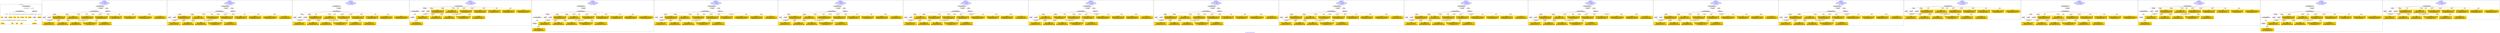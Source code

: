 digraph n0 {
fontcolor="blue"
remincross="true"
label="s15-s-detroit-institute-of-art.json"
subgraph cluster_0 {
label="1-correct model"
n2[style="filled",color="white",fillcolor="lightgray",label="CulturalHeritageObject1"];
n3[shape="plaintext",style="filled",fillcolor="gold",label="date"];
n4[style="filled",color="white",fillcolor="lightgray",label="Person1"];
n5[shape="plaintext",style="filled",fillcolor="gold",label="dimensions"];
n6[shape="plaintext",style="filled",fillcolor="gold",label="medium"];
n7[shape="plaintext",style="filled",fillcolor="gold",label="credit"];
n8[shape="plaintext",style="filled",fillcolor="gold",label="provenance"];
n9[shape="plaintext",style="filled",fillcolor="gold",label="title"];
n10[shape="plaintext",style="filled",fillcolor="gold",label="accession"];
n11[style="filled",color="white",fillcolor="lightgray",label="Concept1"];
n12[shape="plaintext",style="filled",fillcolor="gold",label="nationality"];
n13[shape="plaintext",style="filled",fillcolor="gold",label="birth"];
n14[shape="plaintext",style="filled",fillcolor="gold",label="death"];
n15[shape="plaintext",style="filled",fillcolor="gold",label="name"];
n16[style="filled",color="white",fillcolor="lightgray",label="EuropeanaAggregation1"];
n17[style="filled",color="white",fillcolor="lightgray",label="WebResource1"];
n18[shape="plaintext",style="filled",fillcolor="gold",label="imageURL"];
n19[shape="plaintext",style="filled",fillcolor="gold",label="classification"];
}
subgraph cluster_1 {
label="candidate 0\nlink coherence:1.0\nnode coherence:1.0\nconfidence:0.4995384656765354\nmapping score:0.6152307706101272\ncost:16.99981\n-precision:0.82-recall:0.82"
n21[style="filled",color="white",fillcolor="lightgray",label="CulturalHeritageObject1"];
n22[style="filled",color="white",fillcolor="lightgray",label="Person1"];
n23[style="filled",color="white",fillcolor="lightgray",label="Concept1"];
n24[style="filled",color="white",fillcolor="lightgray",label="EuropeanaAggregation1"];
n25[style="filled",color="white",fillcolor="lightgray",label="WebResource1"];
n26[shape="plaintext",style="filled",fillcolor="gold",label="name\n[Person,nameOfThePerson,0.456]\n[Document,classLink,0.326]\n[WebResource,classLink,0.115]\n[CulturalHeritageObject,description,0.104]"];
n27[shape="plaintext",style="filled",fillcolor="gold",label="provenance\n[CulturalHeritageObject,provenance,0.35]\n[CulturalHeritageObject,description,0.262]\n[Person,biographicalInformation,0.219]\n[CulturalHeritageObject,title,0.169]"];
n28[shape="plaintext",style="filled",fillcolor="gold",label="classification\n[Person,biographicalInformation,0.416]\n[Concept,prefLabel,0.31]\n[CulturalHeritageObject,description,0.147]\n[CulturalHeritageObject,provenance,0.127]"];
n29[shape="plaintext",style="filled",fillcolor="gold",label="date\n[Person,dateOfBirth,0.363]\n[Person,dateOfDeath,0.332]\n[CulturalHeritageObject,created,0.276]\n[CulturalHeritageObject,provenance,0.029]"];
n30[shape="plaintext",style="filled",fillcolor="gold",label="dimensions\n[CulturalHeritageObject,extent,0.674]\n[CulturalHeritageObject,description,0.17]\n[CulturalHeritageObject,provenance,0.085]\n[CulturalHeritageObject,title,0.071]"];
n31[shape="plaintext",style="filled",fillcolor="gold",label="credit\n[CulturalHeritageObject,provenance,0.608]\n[CulturalHeritageObject,description,0.178]\n[CulturalHeritageObject,title,0.13]\n[Person,biographicalInformation,0.085]"];
n32[shape="plaintext",style="filled",fillcolor="gold",label="medium\n[CulturalHeritageObject,medium,0.868]\n[CulturalHeritageObject,provenance,0.056]\n[Concept,prefLabel,0.039]\n[CulturalHeritageObject,description,0.036]"];
n33[shape="plaintext",style="filled",fillcolor="gold",label="imageURL\n[WebResource,classLink,0.631]\n[Document,classLink,0.362]\n[CulturalHeritageObject,description,0.004]\n[Person,nameOfThePerson,0.003]"];
n34[shape="plaintext",style="filled",fillcolor="gold",label="birth\n[Person,dateOfBirth,0.536]\n[Person,dateOfDeath,0.297]\n[CulturalHeritageObject,created,0.108]\n[Person,biographicalInformation,0.058]"];
n35[shape="plaintext",style="filled",fillcolor="gold",label="death\n[Person,dateOfDeath,0.427]\n[Person,dateOfBirth,0.309]\n[CulturalHeritageObject,created,0.23]\n[Person,biographicalInformation,0.034]"];
n36[shape="plaintext",style="filled",fillcolor="gold",label="title\n[CulturalHeritageObject,description,0.349]\n[CulturalHeritageObject,title,0.259]\n[Person,biographicalInformation,0.198]\n[Document,classLink,0.195]"];
n37[shape="plaintext",style="filled",fillcolor="gold",label="nationality\n[Person,countryAssociatedWithThePerson,0.757]\n[CulturalHeritageObject,provenance,0.097]\n[Concept,prefLabel,0.083]\n[CulturalHeritageObject,title,0.063]"];
n38[shape="plaintext",style="filled",fillcolor="gold",label="accession\n[CulturalHeritageObject,extent,0.847]\n[CulturalHeritageObject,accessionNumber,0.098]\n[CulturalHeritageObject,description,0.041]\n[Person,nameOfThePerson,0.014]"];
}
subgraph cluster_2 {
label="candidate 1\nlink coherence:1.0\nnode coherence:1.0\nconfidence:0.49891600169044076\nmapping score:0.6150232826147622\ncost:16.99981\n-precision:0.76-recall:0.76"
n40[style="filled",color="white",fillcolor="lightgray",label="CulturalHeritageObject1"];
n41[style="filled",color="white",fillcolor="lightgray",label="Person1"];
n42[style="filled",color="white",fillcolor="lightgray",label="Concept1"];
n43[style="filled",color="white",fillcolor="lightgray",label="EuropeanaAggregation1"];
n44[style="filled",color="white",fillcolor="lightgray",label="WebResource1"];
n45[shape="plaintext",style="filled",fillcolor="gold",label="name\n[Person,nameOfThePerson,0.456]\n[Document,classLink,0.326]\n[WebResource,classLink,0.115]\n[CulturalHeritageObject,description,0.104]"];
n46[shape="plaintext",style="filled",fillcolor="gold",label="provenance\n[CulturalHeritageObject,provenance,0.35]\n[CulturalHeritageObject,description,0.262]\n[Person,biographicalInformation,0.219]\n[CulturalHeritageObject,title,0.169]"];
n47[shape="plaintext",style="filled",fillcolor="gold",label="classification\n[Person,biographicalInformation,0.416]\n[Concept,prefLabel,0.31]\n[CulturalHeritageObject,description,0.147]\n[CulturalHeritageObject,provenance,0.127]"];
n48[shape="plaintext",style="filled",fillcolor="gold",label="date\n[Person,dateOfBirth,0.363]\n[Person,dateOfDeath,0.332]\n[CulturalHeritageObject,created,0.276]\n[CulturalHeritageObject,provenance,0.029]"];
n49[shape="plaintext",style="filled",fillcolor="gold",label="title\n[CulturalHeritageObject,description,0.349]\n[CulturalHeritageObject,title,0.259]\n[Person,biographicalInformation,0.198]\n[Document,classLink,0.195]"];
n50[shape="plaintext",style="filled",fillcolor="gold",label="credit\n[CulturalHeritageObject,provenance,0.608]\n[CulturalHeritageObject,description,0.178]\n[CulturalHeritageObject,title,0.13]\n[Person,biographicalInformation,0.085]"];
n51[shape="plaintext",style="filled",fillcolor="gold",label="medium\n[CulturalHeritageObject,medium,0.868]\n[CulturalHeritageObject,provenance,0.056]\n[Concept,prefLabel,0.039]\n[CulturalHeritageObject,description,0.036]"];
n52[shape="plaintext",style="filled",fillcolor="gold",label="imageURL\n[WebResource,classLink,0.631]\n[Document,classLink,0.362]\n[CulturalHeritageObject,description,0.004]\n[Person,nameOfThePerson,0.003]"];
n53[shape="plaintext",style="filled",fillcolor="gold",label="birth\n[Person,dateOfBirth,0.536]\n[Person,dateOfDeath,0.297]\n[CulturalHeritageObject,created,0.108]\n[Person,biographicalInformation,0.058]"];
n54[shape="plaintext",style="filled",fillcolor="gold",label="death\n[Person,dateOfDeath,0.427]\n[Person,dateOfBirth,0.309]\n[CulturalHeritageObject,created,0.23]\n[Person,biographicalInformation,0.034]"];
n55[shape="plaintext",style="filled",fillcolor="gold",label="dimensions\n[CulturalHeritageObject,extent,0.674]\n[CulturalHeritageObject,description,0.17]\n[CulturalHeritageObject,provenance,0.085]\n[CulturalHeritageObject,title,0.071]"];
n56[shape="plaintext",style="filled",fillcolor="gold",label="nationality\n[Person,countryAssociatedWithThePerson,0.757]\n[CulturalHeritageObject,provenance,0.097]\n[Concept,prefLabel,0.083]\n[CulturalHeritageObject,title,0.063]"];
n57[shape="plaintext",style="filled",fillcolor="gold",label="accession\n[CulturalHeritageObject,extent,0.847]\n[CulturalHeritageObject,accessionNumber,0.098]\n[CulturalHeritageObject,description,0.041]\n[Person,nameOfThePerson,0.014]"];
}
subgraph cluster_3 {
label="candidate 10\nlink coherence:1.0\nnode coherence:1.0\nconfidence:0.4781604593176822\nmapping score:0.6081047684905094\ncost:16.99986\n-precision:0.65-recall:0.65"
n59[style="filled",color="white",fillcolor="lightgray",label="CulturalHeritageObject1"];
n60[style="filled",color="white",fillcolor="lightgray",label="Person1"];
n61[style="filled",color="white",fillcolor="lightgray",label="Concept1"];
n62[style="filled",color="white",fillcolor="lightgray",label="Document1"];
n63[style="filled",color="white",fillcolor="lightgray",label="EuropeanaAggregation1"];
n64[shape="plaintext",style="filled",fillcolor="gold",label="name\n[Person,nameOfThePerson,0.456]\n[Document,classLink,0.326]\n[WebResource,classLink,0.115]\n[CulturalHeritageObject,description,0.104]"];
n65[shape="plaintext",style="filled",fillcolor="gold",label="provenance\n[CulturalHeritageObject,provenance,0.35]\n[CulturalHeritageObject,description,0.262]\n[Person,biographicalInformation,0.219]\n[CulturalHeritageObject,title,0.169]"];
n66[shape="plaintext",style="filled",fillcolor="gold",label="classification\n[Person,biographicalInformation,0.416]\n[Concept,prefLabel,0.31]\n[CulturalHeritageObject,description,0.147]\n[CulturalHeritageObject,provenance,0.127]"];
n67[shape="plaintext",style="filled",fillcolor="gold",label="date\n[Person,dateOfBirth,0.363]\n[Person,dateOfDeath,0.332]\n[CulturalHeritageObject,created,0.276]\n[CulturalHeritageObject,provenance,0.029]"];
n68[shape="plaintext",style="filled",fillcolor="gold",label="title\n[CulturalHeritageObject,description,0.349]\n[CulturalHeritageObject,title,0.259]\n[Person,biographicalInformation,0.198]\n[Document,classLink,0.195]"];
n69[shape="plaintext",style="filled",fillcolor="gold",label="credit\n[CulturalHeritageObject,provenance,0.608]\n[CulturalHeritageObject,description,0.178]\n[CulturalHeritageObject,title,0.13]\n[Person,biographicalInformation,0.085]"];
n70[shape="plaintext",style="filled",fillcolor="gold",label="imageURL\n[WebResource,classLink,0.631]\n[Document,classLink,0.362]\n[CulturalHeritageObject,description,0.004]\n[Person,nameOfThePerson,0.003]"];
n71[shape="plaintext",style="filled",fillcolor="gold",label="medium\n[CulturalHeritageObject,medium,0.868]\n[CulturalHeritageObject,provenance,0.056]\n[Concept,prefLabel,0.039]\n[CulturalHeritageObject,description,0.036]"];
n72[shape="plaintext",style="filled",fillcolor="gold",label="birth\n[Person,dateOfBirth,0.536]\n[Person,dateOfDeath,0.297]\n[CulturalHeritageObject,created,0.108]\n[Person,biographicalInformation,0.058]"];
n73[shape="plaintext",style="filled",fillcolor="gold",label="death\n[Person,dateOfDeath,0.427]\n[Person,dateOfBirth,0.309]\n[CulturalHeritageObject,created,0.23]\n[Person,biographicalInformation,0.034]"];
n74[shape="plaintext",style="filled",fillcolor="gold",label="dimensions\n[CulturalHeritageObject,extent,0.674]\n[CulturalHeritageObject,description,0.17]\n[CulturalHeritageObject,provenance,0.085]\n[CulturalHeritageObject,title,0.071]"];
n75[shape="plaintext",style="filled",fillcolor="gold",label="nationality\n[Person,countryAssociatedWithThePerson,0.757]\n[CulturalHeritageObject,provenance,0.097]\n[Concept,prefLabel,0.083]\n[CulturalHeritageObject,title,0.063]"];
n76[shape="plaintext",style="filled",fillcolor="gold",label="accession\n[CulturalHeritageObject,extent,0.847]\n[CulturalHeritageObject,accessionNumber,0.098]\n[CulturalHeritageObject,description,0.041]\n[Person,nameOfThePerson,0.014]"];
}
subgraph cluster_4 {
label="candidate 11\nlink coherence:1.0\nnode coherence:1.0\nconfidence:0.4781604593176822\nmapping score:0.6081047684905094\ncost:16.9999\n-precision:0.59-recall:0.59"
n78[style="filled",color="white",fillcolor="lightgray",label="CulturalHeritageObject1"];
n79[style="filled",color="white",fillcolor="lightgray",label="CulturalHeritageObject2"];
n80[style="filled",color="white",fillcolor="lightgray",label="Person1"];
n81[style="filled",color="white",fillcolor="lightgray",label="Concept1"];
n82[style="filled",color="white",fillcolor="lightgray",label="Document2"];
n83[shape="plaintext",style="filled",fillcolor="gold",label="name\n[Person,nameOfThePerson,0.456]\n[Document,classLink,0.326]\n[WebResource,classLink,0.115]\n[CulturalHeritageObject,description,0.104]"];
n84[shape="plaintext",style="filled",fillcolor="gold",label="provenance\n[CulturalHeritageObject,provenance,0.35]\n[CulturalHeritageObject,description,0.262]\n[Person,biographicalInformation,0.219]\n[CulturalHeritageObject,title,0.169]"];
n85[shape="plaintext",style="filled",fillcolor="gold",label="classification\n[Person,biographicalInformation,0.416]\n[Concept,prefLabel,0.31]\n[CulturalHeritageObject,description,0.147]\n[CulturalHeritageObject,provenance,0.127]"];
n86[shape="plaintext",style="filled",fillcolor="gold",label="date\n[Person,dateOfBirth,0.363]\n[Person,dateOfDeath,0.332]\n[CulturalHeritageObject,created,0.276]\n[CulturalHeritageObject,provenance,0.029]"];
n87[shape="plaintext",style="filled",fillcolor="gold",label="title\n[CulturalHeritageObject,description,0.349]\n[CulturalHeritageObject,title,0.259]\n[Person,biographicalInformation,0.198]\n[Document,classLink,0.195]"];
n88[shape="plaintext",style="filled",fillcolor="gold",label="credit\n[CulturalHeritageObject,provenance,0.608]\n[CulturalHeritageObject,description,0.178]\n[CulturalHeritageObject,title,0.13]\n[Person,biographicalInformation,0.085]"];
n89[shape="plaintext",style="filled",fillcolor="gold",label="medium\n[CulturalHeritageObject,medium,0.868]\n[CulturalHeritageObject,provenance,0.056]\n[Concept,prefLabel,0.039]\n[CulturalHeritageObject,description,0.036]"];
n90[shape="plaintext",style="filled",fillcolor="gold",label="birth\n[Person,dateOfBirth,0.536]\n[Person,dateOfDeath,0.297]\n[CulturalHeritageObject,created,0.108]\n[Person,biographicalInformation,0.058]"];
n91[shape="plaintext",style="filled",fillcolor="gold",label="death\n[Person,dateOfDeath,0.427]\n[Person,dateOfBirth,0.309]\n[CulturalHeritageObject,created,0.23]\n[Person,biographicalInformation,0.034]"];
n92[shape="plaintext",style="filled",fillcolor="gold",label="imageURL\n[WebResource,classLink,0.631]\n[Document,classLink,0.362]\n[CulturalHeritageObject,description,0.004]\n[Person,nameOfThePerson,0.003]"];
n93[shape="plaintext",style="filled",fillcolor="gold",label="dimensions\n[CulturalHeritageObject,extent,0.674]\n[CulturalHeritageObject,description,0.17]\n[CulturalHeritageObject,provenance,0.085]\n[CulturalHeritageObject,title,0.071]"];
n94[shape="plaintext",style="filled",fillcolor="gold",label="nationality\n[Person,countryAssociatedWithThePerson,0.757]\n[CulturalHeritageObject,provenance,0.097]\n[Concept,prefLabel,0.083]\n[CulturalHeritageObject,title,0.063]"];
n95[shape="plaintext",style="filled",fillcolor="gold",label="accession\n[CulturalHeritageObject,extent,0.847]\n[CulturalHeritageObject,accessionNumber,0.098]\n[CulturalHeritageObject,description,0.041]\n[Person,nameOfThePerson,0.014]"];
}
subgraph cluster_5 {
label="candidate 12\nlink coherence:1.0\nnode coherence:1.0\nconfidence:0.4781604593176822\nmapping score:0.6081047684905094\ncost:17.99985\n-precision:0.61-recall:0.65"
n97[style="filled",color="white",fillcolor="lightgray",label="CulturalHeritageObject1"];
n98[style="filled",color="white",fillcolor="lightgray",label="CulturalHeritageObject2"];
n99[style="filled",color="white",fillcolor="lightgray",label="Person1"];
n100[style="filled",color="white",fillcolor="lightgray",label="Concept1"];
n101[style="filled",color="white",fillcolor="lightgray",label="Document2"];
n102[style="filled",color="white",fillcolor="lightgray",label="EuropeanaAggregation1"];
n103[shape="plaintext",style="filled",fillcolor="gold",label="name\n[Person,nameOfThePerson,0.456]\n[Document,classLink,0.326]\n[WebResource,classLink,0.115]\n[CulturalHeritageObject,description,0.104]"];
n104[shape="plaintext",style="filled",fillcolor="gold",label="provenance\n[CulturalHeritageObject,provenance,0.35]\n[CulturalHeritageObject,description,0.262]\n[Person,biographicalInformation,0.219]\n[CulturalHeritageObject,title,0.169]"];
n105[shape="plaintext",style="filled",fillcolor="gold",label="classification\n[Person,biographicalInformation,0.416]\n[Concept,prefLabel,0.31]\n[CulturalHeritageObject,description,0.147]\n[CulturalHeritageObject,provenance,0.127]"];
n106[shape="plaintext",style="filled",fillcolor="gold",label="date\n[Person,dateOfBirth,0.363]\n[Person,dateOfDeath,0.332]\n[CulturalHeritageObject,created,0.276]\n[CulturalHeritageObject,provenance,0.029]"];
n107[shape="plaintext",style="filled",fillcolor="gold",label="title\n[CulturalHeritageObject,description,0.349]\n[CulturalHeritageObject,title,0.259]\n[Person,biographicalInformation,0.198]\n[Document,classLink,0.195]"];
n108[shape="plaintext",style="filled",fillcolor="gold",label="credit\n[CulturalHeritageObject,provenance,0.608]\n[CulturalHeritageObject,description,0.178]\n[CulturalHeritageObject,title,0.13]\n[Person,biographicalInformation,0.085]"];
n109[shape="plaintext",style="filled",fillcolor="gold",label="medium\n[CulturalHeritageObject,medium,0.868]\n[CulturalHeritageObject,provenance,0.056]\n[Concept,prefLabel,0.039]\n[CulturalHeritageObject,description,0.036]"];
n110[shape="plaintext",style="filled",fillcolor="gold",label="birth\n[Person,dateOfBirth,0.536]\n[Person,dateOfDeath,0.297]\n[CulturalHeritageObject,created,0.108]\n[Person,biographicalInformation,0.058]"];
n111[shape="plaintext",style="filled",fillcolor="gold",label="death\n[Person,dateOfDeath,0.427]\n[Person,dateOfBirth,0.309]\n[CulturalHeritageObject,created,0.23]\n[Person,biographicalInformation,0.034]"];
n112[shape="plaintext",style="filled",fillcolor="gold",label="imageURL\n[WebResource,classLink,0.631]\n[Document,classLink,0.362]\n[CulturalHeritageObject,description,0.004]\n[Person,nameOfThePerson,0.003]"];
n113[shape="plaintext",style="filled",fillcolor="gold",label="dimensions\n[CulturalHeritageObject,extent,0.674]\n[CulturalHeritageObject,description,0.17]\n[CulturalHeritageObject,provenance,0.085]\n[CulturalHeritageObject,title,0.071]"];
n114[shape="plaintext",style="filled",fillcolor="gold",label="nationality\n[Person,countryAssociatedWithThePerson,0.757]\n[CulturalHeritageObject,provenance,0.097]\n[Concept,prefLabel,0.083]\n[CulturalHeritageObject,title,0.063]"];
n115[shape="plaintext",style="filled",fillcolor="gold",label="accession\n[CulturalHeritageObject,extent,0.847]\n[CulturalHeritageObject,accessionNumber,0.098]\n[CulturalHeritageObject,description,0.041]\n[Person,nameOfThePerson,0.014]"];
}
subgraph cluster_6 {
label="candidate 13\nlink coherence:1.0\nnode coherence:1.0\nconfidence:0.47689955167982334\nmapping score:0.6076844659445565\ncost:16.99981\n-precision:0.76-recall:0.76"
n117[style="filled",color="white",fillcolor="lightgray",label="CulturalHeritageObject1"];
n118[style="filled",color="white",fillcolor="lightgray",label="Person1"];
n119[style="filled",color="white",fillcolor="lightgray",label="Concept1"];
n120[style="filled",color="white",fillcolor="lightgray",label="EuropeanaAggregation1"];
n121[style="filled",color="white",fillcolor="lightgray",label="WebResource1"];
n122[shape="plaintext",style="filled",fillcolor="gold",label="name\n[Person,nameOfThePerson,0.456]\n[Document,classLink,0.326]\n[WebResource,classLink,0.115]\n[CulturalHeritageObject,description,0.104]"];
n123[shape="plaintext",style="filled",fillcolor="gold",label="provenance\n[CulturalHeritageObject,provenance,0.35]\n[CulturalHeritageObject,description,0.262]\n[Person,biographicalInformation,0.219]\n[CulturalHeritageObject,title,0.169]"];
n124[shape="plaintext",style="filled",fillcolor="gold",label="classification\n[Person,biographicalInformation,0.416]\n[Concept,prefLabel,0.31]\n[CulturalHeritageObject,description,0.147]\n[CulturalHeritageObject,provenance,0.127]"];
n125[shape="plaintext",style="filled",fillcolor="gold",label="death\n[Person,dateOfDeath,0.427]\n[Person,dateOfBirth,0.309]\n[CulturalHeritageObject,created,0.23]\n[Person,biographicalInformation,0.034]"];
n126[shape="plaintext",style="filled",fillcolor="gold",label="title\n[CulturalHeritageObject,description,0.349]\n[CulturalHeritageObject,title,0.259]\n[Person,biographicalInformation,0.198]\n[Document,classLink,0.195]"];
n127[shape="plaintext",style="filled",fillcolor="gold",label="credit\n[CulturalHeritageObject,provenance,0.608]\n[CulturalHeritageObject,description,0.178]\n[CulturalHeritageObject,title,0.13]\n[Person,biographicalInformation,0.085]"];
n128[shape="plaintext",style="filled",fillcolor="gold",label="medium\n[CulturalHeritageObject,medium,0.868]\n[CulturalHeritageObject,provenance,0.056]\n[Concept,prefLabel,0.039]\n[CulturalHeritageObject,description,0.036]"];
n129[shape="plaintext",style="filled",fillcolor="gold",label="imageURL\n[WebResource,classLink,0.631]\n[Document,classLink,0.362]\n[CulturalHeritageObject,description,0.004]\n[Person,nameOfThePerson,0.003]"];
n130[shape="plaintext",style="filled",fillcolor="gold",label="accession\n[CulturalHeritageObject,extent,0.847]\n[CulturalHeritageObject,accessionNumber,0.098]\n[CulturalHeritageObject,description,0.041]\n[Person,nameOfThePerson,0.014]"];
n131[shape="plaintext",style="filled",fillcolor="gold",label="birth\n[Person,dateOfBirth,0.536]\n[Person,dateOfDeath,0.297]\n[CulturalHeritageObject,created,0.108]\n[Person,biographicalInformation,0.058]"];
n132[shape="plaintext",style="filled",fillcolor="gold",label="date\n[Person,dateOfBirth,0.363]\n[Person,dateOfDeath,0.332]\n[CulturalHeritageObject,created,0.276]\n[CulturalHeritageObject,provenance,0.029]"];
n133[shape="plaintext",style="filled",fillcolor="gold",label="nationality\n[Person,countryAssociatedWithThePerson,0.757]\n[CulturalHeritageObject,provenance,0.097]\n[Concept,prefLabel,0.083]\n[CulturalHeritageObject,title,0.063]"];
n134[shape="plaintext",style="filled",fillcolor="gold",label="dimensions\n[CulturalHeritageObject,extent,0.674]\n[CulturalHeritageObject,description,0.17]\n[CulturalHeritageObject,provenance,0.085]\n[CulturalHeritageObject,title,0.071]"];
}
subgraph cluster_7 {
label="candidate 14\nlink coherence:1.0\nnode coherence:1.0\nconfidence:0.47638083159929867\nmapping score:0.6075115592510483\ncost:16.99981\n-precision:0.88-recall:0.88"
n136[style="filled",color="white",fillcolor="lightgray",label="CulturalHeritageObject1"];
n137[style="filled",color="white",fillcolor="lightgray",label="Person1"];
n138[style="filled",color="white",fillcolor="lightgray",label="Concept1"];
n139[style="filled",color="white",fillcolor="lightgray",label="EuropeanaAggregation1"];
n140[style="filled",color="white",fillcolor="lightgray",label="WebResource1"];
n141[shape="plaintext",style="filled",fillcolor="gold",label="name\n[Person,nameOfThePerson,0.456]\n[Document,classLink,0.326]\n[WebResource,classLink,0.115]\n[CulturalHeritageObject,description,0.104]"];
n142[shape="plaintext",style="filled",fillcolor="gold",label="provenance\n[CulturalHeritageObject,provenance,0.35]\n[CulturalHeritageObject,description,0.262]\n[Person,biographicalInformation,0.219]\n[CulturalHeritageObject,title,0.169]"];
n143[shape="plaintext",style="filled",fillcolor="gold",label="classification\n[Person,biographicalInformation,0.416]\n[Concept,prefLabel,0.31]\n[CulturalHeritageObject,description,0.147]\n[CulturalHeritageObject,provenance,0.127]"];
n144[shape="plaintext",style="filled",fillcolor="gold",label="date\n[Person,dateOfBirth,0.363]\n[Person,dateOfDeath,0.332]\n[CulturalHeritageObject,created,0.276]\n[CulturalHeritageObject,provenance,0.029]"];
n145[shape="plaintext",style="filled",fillcolor="gold",label="accession\n[CulturalHeritageObject,extent,0.847]\n[CulturalHeritageObject,accessionNumber,0.098]\n[CulturalHeritageObject,description,0.041]\n[Person,nameOfThePerson,0.014]"];
n146[shape="plaintext",style="filled",fillcolor="gold",label="credit\n[CulturalHeritageObject,provenance,0.608]\n[CulturalHeritageObject,description,0.178]\n[CulturalHeritageObject,title,0.13]\n[Person,biographicalInformation,0.085]"];
n147[shape="plaintext",style="filled",fillcolor="gold",label="medium\n[CulturalHeritageObject,medium,0.868]\n[CulturalHeritageObject,provenance,0.056]\n[Concept,prefLabel,0.039]\n[CulturalHeritageObject,description,0.036]"];
n148[shape="plaintext",style="filled",fillcolor="gold",label="imageURL\n[WebResource,classLink,0.631]\n[Document,classLink,0.362]\n[CulturalHeritageObject,description,0.004]\n[Person,nameOfThePerson,0.003]"];
n149[shape="plaintext",style="filled",fillcolor="gold",label="birth\n[Person,dateOfBirth,0.536]\n[Person,dateOfDeath,0.297]\n[CulturalHeritageObject,created,0.108]\n[Person,biographicalInformation,0.058]"];
n150[shape="plaintext",style="filled",fillcolor="gold",label="death\n[Person,dateOfDeath,0.427]\n[Person,dateOfBirth,0.309]\n[CulturalHeritageObject,created,0.23]\n[Person,biographicalInformation,0.034]"];
n151[shape="plaintext",style="filled",fillcolor="gold",label="title\n[CulturalHeritageObject,description,0.349]\n[CulturalHeritageObject,title,0.259]\n[Person,biographicalInformation,0.198]\n[Document,classLink,0.195]"];
n152[shape="plaintext",style="filled",fillcolor="gold",label="nationality\n[Person,countryAssociatedWithThePerson,0.757]\n[CulturalHeritageObject,provenance,0.097]\n[Concept,prefLabel,0.083]\n[CulturalHeritageObject,title,0.063]"];
n153[shape="plaintext",style="filled",fillcolor="gold",label="dimensions\n[CulturalHeritageObject,extent,0.674]\n[CulturalHeritageObject,description,0.17]\n[CulturalHeritageObject,provenance,0.085]\n[CulturalHeritageObject,title,0.071]"];
}
subgraph cluster_8 {
label="candidate 15\nlink coherence:1.0\nnode coherence:1.0\nconfidence:0.474060062729703\nmapping score:0.6067379696278498\ncost:16.99981\n-precision:0.88-recall:0.88"
n155[style="filled",color="white",fillcolor="lightgray",label="CulturalHeritageObject1"];
n156[style="filled",color="white",fillcolor="lightgray",label="Person1"];
n157[style="filled",color="white",fillcolor="lightgray",label="Concept1"];
n158[style="filled",color="white",fillcolor="lightgray",label="EuropeanaAggregation1"];
n159[style="filled",color="white",fillcolor="lightgray",label="WebResource1"];
n160[shape="plaintext",style="filled",fillcolor="gold",label="name\n[Person,nameOfThePerson,0.456]\n[Document,classLink,0.326]\n[WebResource,classLink,0.115]\n[CulturalHeritageObject,description,0.104]"];
n161[shape="plaintext",style="filled",fillcolor="gold",label="classification\n[Person,biographicalInformation,0.416]\n[Concept,prefLabel,0.31]\n[CulturalHeritageObject,description,0.147]\n[CulturalHeritageObject,provenance,0.127]"];
n162[shape="plaintext",style="filled",fillcolor="gold",label="date\n[Person,dateOfBirth,0.363]\n[Person,dateOfDeath,0.332]\n[CulturalHeritageObject,created,0.276]\n[CulturalHeritageObject,provenance,0.029]"];
n163[shape="plaintext",style="filled",fillcolor="gold",label="provenance\n[CulturalHeritageObject,provenance,0.35]\n[CulturalHeritageObject,description,0.262]\n[Person,biographicalInformation,0.219]\n[CulturalHeritageObject,title,0.169]"];
n164[shape="plaintext",style="filled",fillcolor="gold",label="credit\n[CulturalHeritageObject,provenance,0.608]\n[CulturalHeritageObject,description,0.178]\n[CulturalHeritageObject,title,0.13]\n[Person,biographicalInformation,0.085]"];
n165[shape="plaintext",style="filled",fillcolor="gold",label="medium\n[CulturalHeritageObject,medium,0.868]\n[CulturalHeritageObject,provenance,0.056]\n[Concept,prefLabel,0.039]\n[CulturalHeritageObject,description,0.036]"];
n166[shape="plaintext",style="filled",fillcolor="gold",label="imageURL\n[WebResource,classLink,0.631]\n[Document,classLink,0.362]\n[CulturalHeritageObject,description,0.004]\n[Person,nameOfThePerson,0.003]"];
n167[shape="plaintext",style="filled",fillcolor="gold",label="accession\n[CulturalHeritageObject,extent,0.847]\n[CulturalHeritageObject,accessionNumber,0.098]\n[CulturalHeritageObject,description,0.041]\n[Person,nameOfThePerson,0.014]"];
n168[shape="plaintext",style="filled",fillcolor="gold",label="birth\n[Person,dateOfBirth,0.536]\n[Person,dateOfDeath,0.297]\n[CulturalHeritageObject,created,0.108]\n[Person,biographicalInformation,0.058]"];
n169[shape="plaintext",style="filled",fillcolor="gold",label="death\n[Person,dateOfDeath,0.427]\n[Person,dateOfBirth,0.309]\n[CulturalHeritageObject,created,0.23]\n[Person,biographicalInformation,0.034]"];
n170[shape="plaintext",style="filled",fillcolor="gold",label="title\n[CulturalHeritageObject,description,0.349]\n[CulturalHeritageObject,title,0.259]\n[Person,biographicalInformation,0.198]\n[Document,classLink,0.195]"];
n171[shape="plaintext",style="filled",fillcolor="gold",label="nationality\n[Person,countryAssociatedWithThePerson,0.757]\n[CulturalHeritageObject,provenance,0.097]\n[Concept,prefLabel,0.083]\n[CulturalHeritageObject,title,0.063]"];
n172[shape="plaintext",style="filled",fillcolor="gold",label="dimensions\n[CulturalHeritageObject,extent,0.674]\n[CulturalHeritageObject,description,0.17]\n[CulturalHeritageObject,provenance,0.085]\n[CulturalHeritageObject,title,0.071]"];
}
subgraph cluster_9 {
label="candidate 16\nlink coherence:1.0\nnode coherence:1.0\nconfidence:0.4737784340614129\nmapping score:0.6066440934050864\ncost:16.99981\n-precision:0.82-recall:0.82"
n174[style="filled",color="white",fillcolor="lightgray",label="CulturalHeritageObject1"];
n175[style="filled",color="white",fillcolor="lightgray",label="Person1"];
n176[style="filled",color="white",fillcolor="lightgray",label="Concept1"];
n177[style="filled",color="white",fillcolor="lightgray",label="EuropeanaAggregation1"];
n178[style="filled",color="white",fillcolor="lightgray",label="WebResource1"];
n179[shape="plaintext",style="filled",fillcolor="gold",label="name\n[Person,nameOfThePerson,0.456]\n[Document,classLink,0.326]\n[WebResource,classLink,0.115]\n[CulturalHeritageObject,description,0.104]"];
n180[shape="plaintext",style="filled",fillcolor="gold",label="classification\n[Person,biographicalInformation,0.416]\n[Concept,prefLabel,0.31]\n[CulturalHeritageObject,description,0.147]\n[CulturalHeritageObject,provenance,0.127]"];
n181[shape="plaintext",style="filled",fillcolor="gold",label="date\n[Person,dateOfBirth,0.363]\n[Person,dateOfDeath,0.332]\n[CulturalHeritageObject,created,0.276]\n[CulturalHeritageObject,provenance,0.029]"];
n182[shape="plaintext",style="filled",fillcolor="gold",label="title\n[CulturalHeritageObject,description,0.349]\n[CulturalHeritageObject,title,0.259]\n[Person,biographicalInformation,0.198]\n[Document,classLink,0.195]"];
n183[shape="plaintext",style="filled",fillcolor="gold",label="credit\n[CulturalHeritageObject,provenance,0.608]\n[CulturalHeritageObject,description,0.178]\n[CulturalHeritageObject,title,0.13]\n[Person,biographicalInformation,0.085]"];
n184[shape="plaintext",style="filled",fillcolor="gold",label="medium\n[CulturalHeritageObject,medium,0.868]\n[CulturalHeritageObject,provenance,0.056]\n[Concept,prefLabel,0.039]\n[CulturalHeritageObject,description,0.036]"];
n185[shape="plaintext",style="filled",fillcolor="gold",label="imageURL\n[WebResource,classLink,0.631]\n[Document,classLink,0.362]\n[CulturalHeritageObject,description,0.004]\n[Person,nameOfThePerson,0.003]"];
n186[shape="plaintext",style="filled",fillcolor="gold",label="accession\n[CulturalHeritageObject,extent,0.847]\n[CulturalHeritageObject,accessionNumber,0.098]\n[CulturalHeritageObject,description,0.041]\n[Person,nameOfThePerson,0.014]"];
n187[shape="plaintext",style="filled",fillcolor="gold",label="birth\n[Person,dateOfBirth,0.536]\n[Person,dateOfDeath,0.297]\n[CulturalHeritageObject,created,0.108]\n[Person,biographicalInformation,0.058]"];
n188[shape="plaintext",style="filled",fillcolor="gold",label="death\n[Person,dateOfDeath,0.427]\n[Person,dateOfBirth,0.309]\n[CulturalHeritageObject,created,0.23]\n[Person,biographicalInformation,0.034]"];
n189[shape="plaintext",style="filled",fillcolor="gold",label="provenance\n[CulturalHeritageObject,provenance,0.35]\n[CulturalHeritageObject,description,0.262]\n[Person,biographicalInformation,0.219]\n[CulturalHeritageObject,title,0.169]"];
n190[shape="plaintext",style="filled",fillcolor="gold",label="nationality\n[Person,countryAssociatedWithThePerson,0.757]\n[CulturalHeritageObject,provenance,0.097]\n[Concept,prefLabel,0.083]\n[CulturalHeritageObject,title,0.063]"];
n191[shape="plaintext",style="filled",fillcolor="gold",label="dimensions\n[CulturalHeritageObject,extent,0.674]\n[CulturalHeritageObject,description,0.17]\n[CulturalHeritageObject,provenance,0.085]\n[CulturalHeritageObject,title,0.071]"];
}
subgraph cluster_10 {
label="candidate 17\nlink coherence:1.0\nnode coherence:1.0\nconfidence:0.4720645535642011\nmapping score:0.6060727999060158\ncost:16.99981\n-precision:0.71-recall:0.71"
n193[style="filled",color="white",fillcolor="lightgray",label="CulturalHeritageObject1"];
n194[style="filled",color="white",fillcolor="lightgray",label="Person1"];
n195[style="filled",color="white",fillcolor="lightgray",label="Concept1"];
n196[style="filled",color="white",fillcolor="lightgray",label="EuropeanaAggregation1"];
n197[style="filled",color="white",fillcolor="lightgray",label="WebResource1"];
n198[shape="plaintext",style="filled",fillcolor="gold",label="name\n[Person,nameOfThePerson,0.456]\n[Document,classLink,0.326]\n[WebResource,classLink,0.115]\n[CulturalHeritageObject,description,0.104]"];
n199[shape="plaintext",style="filled",fillcolor="gold",label="provenance\n[CulturalHeritageObject,provenance,0.35]\n[CulturalHeritageObject,description,0.262]\n[Person,biographicalInformation,0.219]\n[CulturalHeritageObject,title,0.169]"];
n200[shape="plaintext",style="filled",fillcolor="gold",label="classification\n[Person,biographicalInformation,0.416]\n[Concept,prefLabel,0.31]\n[CulturalHeritageObject,description,0.147]\n[CulturalHeritageObject,provenance,0.127]"];
n201[shape="plaintext",style="filled",fillcolor="gold",label="date\n[Person,dateOfBirth,0.363]\n[Person,dateOfDeath,0.332]\n[CulturalHeritageObject,created,0.276]\n[CulturalHeritageObject,provenance,0.029]"];
n202[shape="plaintext",style="filled",fillcolor="gold",label="dimensions\n[CulturalHeritageObject,extent,0.674]\n[CulturalHeritageObject,description,0.17]\n[CulturalHeritageObject,provenance,0.085]\n[CulturalHeritageObject,title,0.071]"];
n203[shape="plaintext",style="filled",fillcolor="gold",label="credit\n[CulturalHeritageObject,provenance,0.608]\n[CulturalHeritageObject,description,0.178]\n[CulturalHeritageObject,title,0.13]\n[Person,biographicalInformation,0.085]"];
n204[shape="plaintext",style="filled",fillcolor="gold",label="medium\n[CulturalHeritageObject,medium,0.868]\n[CulturalHeritageObject,provenance,0.056]\n[Concept,prefLabel,0.039]\n[CulturalHeritageObject,description,0.036]"];
n205[shape="plaintext",style="filled",fillcolor="gold",label="imageURL\n[WebResource,classLink,0.631]\n[Document,classLink,0.362]\n[CulturalHeritageObject,description,0.004]\n[Person,nameOfThePerson,0.003]"];
n206[shape="plaintext",style="filled",fillcolor="gold",label="death\n[Person,dateOfDeath,0.427]\n[Person,dateOfBirth,0.309]\n[CulturalHeritageObject,created,0.23]\n[Person,biographicalInformation,0.034]"];
n207[shape="plaintext",style="filled",fillcolor="gold",label="birth\n[Person,dateOfBirth,0.536]\n[Person,dateOfDeath,0.297]\n[CulturalHeritageObject,created,0.108]\n[Person,biographicalInformation,0.058]"];
n208[shape="plaintext",style="filled",fillcolor="gold",label="title\n[CulturalHeritageObject,description,0.349]\n[CulturalHeritageObject,title,0.259]\n[Person,biographicalInformation,0.198]\n[Document,classLink,0.195]"];
n209[shape="plaintext",style="filled",fillcolor="gold",label="nationality\n[Person,countryAssociatedWithThePerson,0.757]\n[CulturalHeritageObject,provenance,0.097]\n[Concept,prefLabel,0.083]\n[CulturalHeritageObject,title,0.063]"];
n210[shape="plaintext",style="filled",fillcolor="gold",label="accession\n[CulturalHeritageObject,extent,0.847]\n[CulturalHeritageObject,accessionNumber,0.098]\n[CulturalHeritageObject,description,0.041]\n[Person,nameOfThePerson,0.014]"];
}
subgraph cluster_11 {
label="candidate 18\nlink coherence:1.0\nnode coherence:1.0\nconfidence:0.4714420895781064\nmapping score:0.6058653119106509\ncost:16.99981\n-precision:0.65-recall:0.65"
n212[style="filled",color="white",fillcolor="lightgray",label="CulturalHeritageObject1"];
n213[style="filled",color="white",fillcolor="lightgray",label="Person1"];
n214[style="filled",color="white",fillcolor="lightgray",label="Concept1"];
n215[style="filled",color="white",fillcolor="lightgray",label="EuropeanaAggregation1"];
n216[style="filled",color="white",fillcolor="lightgray",label="WebResource1"];
n217[shape="plaintext",style="filled",fillcolor="gold",label="name\n[Person,nameOfThePerson,0.456]\n[Document,classLink,0.326]\n[WebResource,classLink,0.115]\n[CulturalHeritageObject,description,0.104]"];
n218[shape="plaintext",style="filled",fillcolor="gold",label="provenance\n[CulturalHeritageObject,provenance,0.35]\n[CulturalHeritageObject,description,0.262]\n[Person,biographicalInformation,0.219]\n[CulturalHeritageObject,title,0.169]"];
n219[shape="plaintext",style="filled",fillcolor="gold",label="classification\n[Person,biographicalInformation,0.416]\n[Concept,prefLabel,0.31]\n[CulturalHeritageObject,description,0.147]\n[CulturalHeritageObject,provenance,0.127]"];
n220[shape="plaintext",style="filled",fillcolor="gold",label="date\n[Person,dateOfBirth,0.363]\n[Person,dateOfDeath,0.332]\n[CulturalHeritageObject,created,0.276]\n[CulturalHeritageObject,provenance,0.029]"];
n221[shape="plaintext",style="filled",fillcolor="gold",label="title\n[CulturalHeritageObject,description,0.349]\n[CulturalHeritageObject,title,0.259]\n[Person,biographicalInformation,0.198]\n[Document,classLink,0.195]"];
n222[shape="plaintext",style="filled",fillcolor="gold",label="credit\n[CulturalHeritageObject,provenance,0.608]\n[CulturalHeritageObject,description,0.178]\n[CulturalHeritageObject,title,0.13]\n[Person,biographicalInformation,0.085]"];
n223[shape="plaintext",style="filled",fillcolor="gold",label="medium\n[CulturalHeritageObject,medium,0.868]\n[CulturalHeritageObject,provenance,0.056]\n[Concept,prefLabel,0.039]\n[CulturalHeritageObject,description,0.036]"];
n224[shape="plaintext",style="filled",fillcolor="gold",label="imageURL\n[WebResource,classLink,0.631]\n[Document,classLink,0.362]\n[CulturalHeritageObject,description,0.004]\n[Person,nameOfThePerson,0.003]"];
n225[shape="plaintext",style="filled",fillcolor="gold",label="death\n[Person,dateOfDeath,0.427]\n[Person,dateOfBirth,0.309]\n[CulturalHeritageObject,created,0.23]\n[Person,biographicalInformation,0.034]"];
n226[shape="plaintext",style="filled",fillcolor="gold",label="birth\n[Person,dateOfBirth,0.536]\n[Person,dateOfDeath,0.297]\n[CulturalHeritageObject,created,0.108]\n[Person,biographicalInformation,0.058]"];
n227[shape="plaintext",style="filled",fillcolor="gold",label="dimensions\n[CulturalHeritageObject,extent,0.674]\n[CulturalHeritageObject,description,0.17]\n[CulturalHeritageObject,provenance,0.085]\n[CulturalHeritageObject,title,0.071]"];
n228[shape="plaintext",style="filled",fillcolor="gold",label="nationality\n[Person,countryAssociatedWithThePerson,0.757]\n[CulturalHeritageObject,provenance,0.097]\n[Concept,prefLabel,0.083]\n[CulturalHeritageObject,title,0.063]"];
n229[shape="plaintext",style="filled",fillcolor="gold",label="accession\n[CulturalHeritageObject,extent,0.847]\n[CulturalHeritageObject,accessionNumber,0.098]\n[CulturalHeritageObject,description,0.041]\n[Person,nameOfThePerson,0.014]"];
}
subgraph cluster_12 {
label="candidate 19\nlink coherence:1.0\nnode coherence:1.0\nconfidence:0.46997685066097444\nmapping score:0.6053768989382736\ncost:16.99981\n-precision:0.88-recall:0.88"
n231[style="filled",color="white",fillcolor="lightgray",label="CulturalHeritageObject1"];
n232[style="filled",color="white",fillcolor="lightgray",label="Person1"];
n233[style="filled",color="white",fillcolor="lightgray",label="Concept1"];
n234[style="filled",color="white",fillcolor="lightgray",label="EuropeanaAggregation1"];
n235[style="filled",color="white",fillcolor="lightgray",label="WebResource1"];
n236[shape="plaintext",style="filled",fillcolor="gold",label="name\n[Person,nameOfThePerson,0.456]\n[Document,classLink,0.326]\n[WebResource,classLink,0.115]\n[CulturalHeritageObject,description,0.104]"];
n237[shape="plaintext",style="filled",fillcolor="gold",label="provenance\n[CulturalHeritageObject,provenance,0.35]\n[CulturalHeritageObject,description,0.262]\n[Person,biographicalInformation,0.219]\n[CulturalHeritageObject,title,0.169]"];
n238[shape="plaintext",style="filled",fillcolor="gold",label="classification\n[Person,biographicalInformation,0.416]\n[Concept,prefLabel,0.31]\n[CulturalHeritageObject,description,0.147]\n[CulturalHeritageObject,provenance,0.127]"];
n239[shape="plaintext",style="filled",fillcolor="gold",label="death\n[Person,dateOfDeath,0.427]\n[Person,dateOfBirth,0.309]\n[CulturalHeritageObject,created,0.23]\n[Person,biographicalInformation,0.034]"];
n240[shape="plaintext",style="filled",fillcolor="gold",label="credit\n[CulturalHeritageObject,provenance,0.608]\n[CulturalHeritageObject,description,0.178]\n[CulturalHeritageObject,title,0.13]\n[Person,biographicalInformation,0.085]"];
n241[shape="plaintext",style="filled",fillcolor="gold",label="medium\n[CulturalHeritageObject,medium,0.868]\n[CulturalHeritageObject,provenance,0.056]\n[Concept,prefLabel,0.039]\n[CulturalHeritageObject,description,0.036]"];
n242[shape="plaintext",style="filled",fillcolor="gold",label="imageURL\n[WebResource,classLink,0.631]\n[Document,classLink,0.362]\n[CulturalHeritageObject,description,0.004]\n[Person,nameOfThePerson,0.003]"];
n243[shape="plaintext",style="filled",fillcolor="gold",label="accession\n[CulturalHeritageObject,extent,0.847]\n[CulturalHeritageObject,accessionNumber,0.098]\n[CulturalHeritageObject,description,0.041]\n[Person,nameOfThePerson,0.014]"];
n244[shape="plaintext",style="filled",fillcolor="gold",label="birth\n[Person,dateOfBirth,0.536]\n[Person,dateOfDeath,0.297]\n[CulturalHeritageObject,created,0.108]\n[Person,biographicalInformation,0.058]"];
n245[shape="plaintext",style="filled",fillcolor="gold",label="date\n[Person,dateOfBirth,0.363]\n[Person,dateOfDeath,0.332]\n[CulturalHeritageObject,created,0.276]\n[CulturalHeritageObject,provenance,0.029]"];
n246[shape="plaintext",style="filled",fillcolor="gold",label="title\n[CulturalHeritageObject,description,0.349]\n[CulturalHeritageObject,title,0.259]\n[Person,biographicalInformation,0.198]\n[Document,classLink,0.195]"];
n247[shape="plaintext",style="filled",fillcolor="gold",label="nationality\n[Person,countryAssociatedWithThePerson,0.757]\n[CulturalHeritageObject,provenance,0.097]\n[Concept,prefLabel,0.083]\n[CulturalHeritageObject,title,0.063]"];
n248[shape="plaintext",style="filled",fillcolor="gold",label="dimensions\n[CulturalHeritageObject,extent,0.674]\n[CulturalHeritageObject,description,0.17]\n[CulturalHeritageObject,provenance,0.085]\n[CulturalHeritageObject,title,0.071]"];
}
subgraph cluster_13 {
label="candidate 2\nlink coherence:1.0\nnode coherence:1.0\nconfidence:0.48768843559071284\nmapping score:0.6112807605815197\ncost:16.99981\n-precision:0.88-recall:0.88"
n250[style="filled",color="white",fillcolor="lightgray",label="CulturalHeritageObject1"];
n251[style="filled",color="white",fillcolor="lightgray",label="Person1"];
n252[style="filled",color="white",fillcolor="lightgray",label="Concept1"];
n253[style="filled",color="white",fillcolor="lightgray",label="EuropeanaAggregation1"];
n254[style="filled",color="white",fillcolor="lightgray",label="WebResource1"];
n255[shape="plaintext",style="filled",fillcolor="gold",label="name\n[Person,nameOfThePerson,0.456]\n[Document,classLink,0.326]\n[WebResource,classLink,0.115]\n[CulturalHeritageObject,description,0.104]"];
n256[shape="plaintext",style="filled",fillcolor="gold",label="provenance\n[CulturalHeritageObject,provenance,0.35]\n[CulturalHeritageObject,description,0.262]\n[Person,biographicalInformation,0.219]\n[CulturalHeritageObject,title,0.169]"];
n257[shape="plaintext",style="filled",fillcolor="gold",label="classification\n[Person,biographicalInformation,0.416]\n[Concept,prefLabel,0.31]\n[CulturalHeritageObject,description,0.147]\n[CulturalHeritageObject,provenance,0.127]"];
n258[shape="plaintext",style="filled",fillcolor="gold",label="date\n[Person,dateOfBirth,0.363]\n[Person,dateOfDeath,0.332]\n[CulturalHeritageObject,created,0.276]\n[CulturalHeritageObject,provenance,0.029]"];
n259[shape="plaintext",style="filled",fillcolor="gold",label="title\n[CulturalHeritageObject,description,0.349]\n[CulturalHeritageObject,title,0.259]\n[Person,biographicalInformation,0.198]\n[Document,classLink,0.195]"];
n260[shape="plaintext",style="filled",fillcolor="gold",label="credit\n[CulturalHeritageObject,provenance,0.608]\n[CulturalHeritageObject,description,0.178]\n[CulturalHeritageObject,title,0.13]\n[Person,biographicalInformation,0.085]"];
n261[shape="plaintext",style="filled",fillcolor="gold",label="medium\n[CulturalHeritageObject,medium,0.868]\n[CulturalHeritageObject,provenance,0.056]\n[Concept,prefLabel,0.039]\n[CulturalHeritageObject,description,0.036]"];
n262[shape="plaintext",style="filled",fillcolor="gold",label="imageURL\n[WebResource,classLink,0.631]\n[Document,classLink,0.362]\n[CulturalHeritageObject,description,0.004]\n[Person,nameOfThePerson,0.003]"];
n263[shape="plaintext",style="filled",fillcolor="gold",label="accession\n[CulturalHeritageObject,extent,0.847]\n[CulturalHeritageObject,accessionNumber,0.098]\n[CulturalHeritageObject,description,0.041]\n[Person,nameOfThePerson,0.014]"];
n264[shape="plaintext",style="filled",fillcolor="gold",label="birth\n[Person,dateOfBirth,0.536]\n[Person,dateOfDeath,0.297]\n[CulturalHeritageObject,created,0.108]\n[Person,biographicalInformation,0.058]"];
n265[shape="plaintext",style="filled",fillcolor="gold",label="death\n[Person,dateOfDeath,0.427]\n[Person,dateOfBirth,0.309]\n[CulturalHeritageObject,created,0.23]\n[Person,biographicalInformation,0.034]"];
n266[shape="plaintext",style="filled",fillcolor="gold",label="nationality\n[Person,countryAssociatedWithThePerson,0.757]\n[CulturalHeritageObject,provenance,0.097]\n[Concept,prefLabel,0.083]\n[CulturalHeritageObject,title,0.063]"];
n267[shape="plaintext",style="filled",fillcolor="gold",label="dimensions\n[CulturalHeritageObject,extent,0.674]\n[CulturalHeritageObject,description,0.17]\n[CulturalHeritageObject,provenance,0.085]\n[CulturalHeritageObject,title,0.071]"];
}
subgraph cluster_14 {
label="candidate 3\nlink coherence:1.0\nnode coherence:1.0\nconfidence:0.48076573457186395\nmapping score:0.6089731935752366\ncost:16.99981\n-precision:1.0-recall:1.0"
n269[style="filled",color="white",fillcolor="lightgray",label="CulturalHeritageObject1"];
n270[style="filled",color="white",fillcolor="lightgray",label="Person1"];
n271[style="filled",color="white",fillcolor="lightgray",label="Concept1"];
n272[style="filled",color="white",fillcolor="lightgray",label="EuropeanaAggregation1"];
n273[style="filled",color="white",fillcolor="lightgray",label="WebResource1"];
n274[shape="plaintext",style="filled",fillcolor="gold",label="name\n[Person,nameOfThePerson,0.456]\n[Document,classLink,0.326]\n[WebResource,classLink,0.115]\n[CulturalHeritageObject,description,0.104]"];
n275[shape="plaintext",style="filled",fillcolor="gold",label="provenance\n[CulturalHeritageObject,provenance,0.35]\n[CulturalHeritageObject,description,0.262]\n[Person,biographicalInformation,0.219]\n[CulturalHeritageObject,title,0.169]"];
n276[shape="plaintext",style="filled",fillcolor="gold",label="classification\n[Person,biographicalInformation,0.416]\n[Concept,prefLabel,0.31]\n[CulturalHeritageObject,description,0.147]\n[CulturalHeritageObject,provenance,0.127]"];
n277[shape="plaintext",style="filled",fillcolor="gold",label="date\n[Person,dateOfBirth,0.363]\n[Person,dateOfDeath,0.332]\n[CulturalHeritageObject,created,0.276]\n[CulturalHeritageObject,provenance,0.029]"];
n278[shape="plaintext",style="filled",fillcolor="gold",label="credit\n[CulturalHeritageObject,provenance,0.608]\n[CulturalHeritageObject,description,0.178]\n[CulturalHeritageObject,title,0.13]\n[Person,biographicalInformation,0.085]"];
n279[shape="plaintext",style="filled",fillcolor="gold",label="medium\n[CulturalHeritageObject,medium,0.868]\n[CulturalHeritageObject,provenance,0.056]\n[Concept,prefLabel,0.039]\n[CulturalHeritageObject,description,0.036]"];
n280[shape="plaintext",style="filled",fillcolor="gold",label="imageURL\n[WebResource,classLink,0.631]\n[Document,classLink,0.362]\n[CulturalHeritageObject,description,0.004]\n[Person,nameOfThePerson,0.003]"];
n281[shape="plaintext",style="filled",fillcolor="gold",label="accession\n[CulturalHeritageObject,extent,0.847]\n[CulturalHeritageObject,accessionNumber,0.098]\n[CulturalHeritageObject,description,0.041]\n[Person,nameOfThePerson,0.014]"];
n282[shape="plaintext",style="filled",fillcolor="gold",label="birth\n[Person,dateOfBirth,0.536]\n[Person,dateOfDeath,0.297]\n[CulturalHeritageObject,created,0.108]\n[Person,biographicalInformation,0.058]"];
n283[shape="plaintext",style="filled",fillcolor="gold",label="death\n[Person,dateOfDeath,0.427]\n[Person,dateOfBirth,0.309]\n[CulturalHeritageObject,created,0.23]\n[Person,biographicalInformation,0.034]"];
n284[shape="plaintext",style="filled",fillcolor="gold",label="title\n[CulturalHeritageObject,description,0.349]\n[CulturalHeritageObject,title,0.259]\n[Person,biographicalInformation,0.198]\n[Document,classLink,0.195]"];
n285[shape="plaintext",style="filled",fillcolor="gold",label="nationality\n[Person,countryAssociatedWithThePerson,0.757]\n[CulturalHeritageObject,provenance,0.097]\n[Concept,prefLabel,0.083]\n[CulturalHeritageObject,title,0.063]"];
n286[shape="plaintext",style="filled",fillcolor="gold",label="dimensions\n[CulturalHeritageObject,extent,0.674]\n[CulturalHeritageObject,description,0.17]\n[CulturalHeritageObject,provenance,0.085]\n[CulturalHeritageObject,title,0.071]"];
}
subgraph cluster_15 {
label="candidate 4\nlink coherence:1.0\nnode coherence:1.0\nconfidence:0.48076573457186395\nmapping score:0.6089731935752366\ncost:16.99985\n-precision:1.0-recall:1.0"
n288[style="filled",color="white",fillcolor="lightgray",label="CulturalHeritageObject1"];
n289[style="filled",color="white",fillcolor="lightgray",label="Person1"];
n290[style="filled",color="white",fillcolor="lightgray",label="Concept1"];
n291[style="filled",color="white",fillcolor="lightgray",label="EuropeanaAggregation1"];
n292[style="filled",color="white",fillcolor="lightgray",label="WebResource2"];
n293[shape="plaintext",style="filled",fillcolor="gold",label="imageURL\n[WebResource,classLink,0.631]\n[Document,classLink,0.362]\n[CulturalHeritageObject,description,0.004]\n[Person,nameOfThePerson,0.003]"];
n294[shape="plaintext",style="filled",fillcolor="gold",label="name\n[Person,nameOfThePerson,0.456]\n[Document,classLink,0.326]\n[WebResource,classLink,0.115]\n[CulturalHeritageObject,description,0.104]"];
n295[shape="plaintext",style="filled",fillcolor="gold",label="provenance\n[CulturalHeritageObject,provenance,0.35]\n[CulturalHeritageObject,description,0.262]\n[Person,biographicalInformation,0.219]\n[CulturalHeritageObject,title,0.169]"];
n296[shape="plaintext",style="filled",fillcolor="gold",label="classification\n[Person,biographicalInformation,0.416]\n[Concept,prefLabel,0.31]\n[CulturalHeritageObject,description,0.147]\n[CulturalHeritageObject,provenance,0.127]"];
n297[shape="plaintext",style="filled",fillcolor="gold",label="date\n[Person,dateOfBirth,0.363]\n[Person,dateOfDeath,0.332]\n[CulturalHeritageObject,created,0.276]\n[CulturalHeritageObject,provenance,0.029]"];
n298[shape="plaintext",style="filled",fillcolor="gold",label="credit\n[CulturalHeritageObject,provenance,0.608]\n[CulturalHeritageObject,description,0.178]\n[CulturalHeritageObject,title,0.13]\n[Person,biographicalInformation,0.085]"];
n299[shape="plaintext",style="filled",fillcolor="gold",label="medium\n[CulturalHeritageObject,medium,0.868]\n[CulturalHeritageObject,provenance,0.056]\n[Concept,prefLabel,0.039]\n[CulturalHeritageObject,description,0.036]"];
n300[shape="plaintext",style="filled",fillcolor="gold",label="accession\n[CulturalHeritageObject,extent,0.847]\n[CulturalHeritageObject,accessionNumber,0.098]\n[CulturalHeritageObject,description,0.041]\n[Person,nameOfThePerson,0.014]"];
n301[shape="plaintext",style="filled",fillcolor="gold",label="birth\n[Person,dateOfBirth,0.536]\n[Person,dateOfDeath,0.297]\n[CulturalHeritageObject,created,0.108]\n[Person,biographicalInformation,0.058]"];
n302[shape="plaintext",style="filled",fillcolor="gold",label="death\n[Person,dateOfDeath,0.427]\n[Person,dateOfBirth,0.309]\n[CulturalHeritageObject,created,0.23]\n[Person,biographicalInformation,0.034]"];
n303[shape="plaintext",style="filled",fillcolor="gold",label="title\n[CulturalHeritageObject,description,0.349]\n[CulturalHeritageObject,title,0.259]\n[Person,biographicalInformation,0.198]\n[Document,classLink,0.195]"];
n304[shape="plaintext",style="filled",fillcolor="gold",label="nationality\n[Person,countryAssociatedWithThePerson,0.757]\n[CulturalHeritageObject,provenance,0.097]\n[Concept,prefLabel,0.083]\n[CulturalHeritageObject,title,0.063]"];
n305[shape="plaintext",style="filled",fillcolor="gold",label="dimensions\n[CulturalHeritageObject,extent,0.674]\n[CulturalHeritageObject,description,0.17]\n[CulturalHeritageObject,provenance,0.085]\n[CulturalHeritageObject,title,0.071]"];
}
subgraph cluster_16 {
label="candidate 5\nlink coherence:1.0\nnode coherence:1.0\nconfidence:0.47878292330377686\nmapping score:0.6083122564858744\ncost:15.99991\n-precision:0.69-recall:0.65"
n307[style="filled",color="white",fillcolor="lightgray",label="CulturalHeritageObject1"];
n308[style="filled",color="white",fillcolor="lightgray",label="Person1"];
n309[style="filled",color="white",fillcolor="lightgray",label="Concept1"];
n310[style="filled",color="white",fillcolor="lightgray",label="Document1"];
n311[shape="plaintext",style="filled",fillcolor="gold",label="name\n[Person,nameOfThePerson,0.456]\n[Document,classLink,0.326]\n[WebResource,classLink,0.115]\n[CulturalHeritageObject,description,0.104]"];
n312[shape="plaintext",style="filled",fillcolor="gold",label="provenance\n[CulturalHeritageObject,provenance,0.35]\n[CulturalHeritageObject,description,0.262]\n[Person,biographicalInformation,0.219]\n[CulturalHeritageObject,title,0.169]"];
n313[shape="plaintext",style="filled",fillcolor="gold",label="classification\n[Person,biographicalInformation,0.416]\n[Concept,prefLabel,0.31]\n[CulturalHeritageObject,description,0.147]\n[CulturalHeritageObject,provenance,0.127]"];
n314[shape="plaintext",style="filled",fillcolor="gold",label="date\n[Person,dateOfBirth,0.363]\n[Person,dateOfDeath,0.332]\n[CulturalHeritageObject,created,0.276]\n[CulturalHeritageObject,provenance,0.029]"];
n315[shape="plaintext",style="filled",fillcolor="gold",label="dimensions\n[CulturalHeritageObject,extent,0.674]\n[CulturalHeritageObject,description,0.17]\n[CulturalHeritageObject,provenance,0.085]\n[CulturalHeritageObject,title,0.071]"];
n316[shape="plaintext",style="filled",fillcolor="gold",label="credit\n[CulturalHeritageObject,provenance,0.608]\n[CulturalHeritageObject,description,0.178]\n[CulturalHeritageObject,title,0.13]\n[Person,biographicalInformation,0.085]"];
n317[shape="plaintext",style="filled",fillcolor="gold",label="imageURL\n[WebResource,classLink,0.631]\n[Document,classLink,0.362]\n[CulturalHeritageObject,description,0.004]\n[Person,nameOfThePerson,0.003]"];
n318[shape="plaintext",style="filled",fillcolor="gold",label="medium\n[CulturalHeritageObject,medium,0.868]\n[CulturalHeritageObject,provenance,0.056]\n[Concept,prefLabel,0.039]\n[CulturalHeritageObject,description,0.036]"];
n319[shape="plaintext",style="filled",fillcolor="gold",label="birth\n[Person,dateOfBirth,0.536]\n[Person,dateOfDeath,0.297]\n[CulturalHeritageObject,created,0.108]\n[Person,biographicalInformation,0.058]"];
n320[shape="plaintext",style="filled",fillcolor="gold",label="death\n[Person,dateOfDeath,0.427]\n[Person,dateOfBirth,0.309]\n[CulturalHeritageObject,created,0.23]\n[Person,biographicalInformation,0.034]"];
n321[shape="plaintext",style="filled",fillcolor="gold",label="title\n[CulturalHeritageObject,description,0.349]\n[CulturalHeritageObject,title,0.259]\n[Person,biographicalInformation,0.198]\n[Document,classLink,0.195]"];
n322[shape="plaintext",style="filled",fillcolor="gold",label="nationality\n[Person,countryAssociatedWithThePerson,0.757]\n[CulturalHeritageObject,provenance,0.097]\n[Concept,prefLabel,0.083]\n[CulturalHeritageObject,title,0.063]"];
n323[shape="plaintext",style="filled",fillcolor="gold",label="accession\n[CulturalHeritageObject,extent,0.847]\n[CulturalHeritageObject,accessionNumber,0.098]\n[CulturalHeritageObject,description,0.041]\n[Person,nameOfThePerson,0.014]"];
}
subgraph cluster_17 {
label="candidate 6\nlink coherence:1.0\nnode coherence:1.0\nconfidence:0.47878292330377686\nmapping score:0.6083122564858744\ncost:16.99986\n-precision:0.71-recall:0.71"
n325[style="filled",color="white",fillcolor="lightgray",label="CulturalHeritageObject1"];
n326[style="filled",color="white",fillcolor="lightgray",label="Person1"];
n327[style="filled",color="white",fillcolor="lightgray",label="Concept1"];
n328[style="filled",color="white",fillcolor="lightgray",label="Document1"];
n329[style="filled",color="white",fillcolor="lightgray",label="EuropeanaAggregation1"];
n330[shape="plaintext",style="filled",fillcolor="gold",label="name\n[Person,nameOfThePerson,0.456]\n[Document,classLink,0.326]\n[WebResource,classLink,0.115]\n[CulturalHeritageObject,description,0.104]"];
n331[shape="plaintext",style="filled",fillcolor="gold",label="provenance\n[CulturalHeritageObject,provenance,0.35]\n[CulturalHeritageObject,description,0.262]\n[Person,biographicalInformation,0.219]\n[CulturalHeritageObject,title,0.169]"];
n332[shape="plaintext",style="filled",fillcolor="gold",label="classification\n[Person,biographicalInformation,0.416]\n[Concept,prefLabel,0.31]\n[CulturalHeritageObject,description,0.147]\n[CulturalHeritageObject,provenance,0.127]"];
n333[shape="plaintext",style="filled",fillcolor="gold",label="date\n[Person,dateOfBirth,0.363]\n[Person,dateOfDeath,0.332]\n[CulturalHeritageObject,created,0.276]\n[CulturalHeritageObject,provenance,0.029]"];
n334[shape="plaintext",style="filled",fillcolor="gold",label="dimensions\n[CulturalHeritageObject,extent,0.674]\n[CulturalHeritageObject,description,0.17]\n[CulturalHeritageObject,provenance,0.085]\n[CulturalHeritageObject,title,0.071]"];
n335[shape="plaintext",style="filled",fillcolor="gold",label="credit\n[CulturalHeritageObject,provenance,0.608]\n[CulturalHeritageObject,description,0.178]\n[CulturalHeritageObject,title,0.13]\n[Person,biographicalInformation,0.085]"];
n336[shape="plaintext",style="filled",fillcolor="gold",label="imageURL\n[WebResource,classLink,0.631]\n[Document,classLink,0.362]\n[CulturalHeritageObject,description,0.004]\n[Person,nameOfThePerson,0.003]"];
n337[shape="plaintext",style="filled",fillcolor="gold",label="medium\n[CulturalHeritageObject,medium,0.868]\n[CulturalHeritageObject,provenance,0.056]\n[Concept,prefLabel,0.039]\n[CulturalHeritageObject,description,0.036]"];
n338[shape="plaintext",style="filled",fillcolor="gold",label="birth\n[Person,dateOfBirth,0.536]\n[Person,dateOfDeath,0.297]\n[CulturalHeritageObject,created,0.108]\n[Person,biographicalInformation,0.058]"];
n339[shape="plaintext",style="filled",fillcolor="gold",label="death\n[Person,dateOfDeath,0.427]\n[Person,dateOfBirth,0.309]\n[CulturalHeritageObject,created,0.23]\n[Person,biographicalInformation,0.034]"];
n340[shape="plaintext",style="filled",fillcolor="gold",label="title\n[CulturalHeritageObject,description,0.349]\n[CulturalHeritageObject,title,0.259]\n[Person,biographicalInformation,0.198]\n[Document,classLink,0.195]"];
n341[shape="plaintext",style="filled",fillcolor="gold",label="nationality\n[Person,countryAssociatedWithThePerson,0.757]\n[CulturalHeritageObject,provenance,0.097]\n[Concept,prefLabel,0.083]\n[CulturalHeritageObject,title,0.063]"];
n342[shape="plaintext",style="filled",fillcolor="gold",label="accession\n[CulturalHeritageObject,extent,0.847]\n[CulturalHeritageObject,accessionNumber,0.098]\n[CulturalHeritageObject,description,0.041]\n[Person,nameOfThePerson,0.014]"];
}
subgraph cluster_18 {
label="candidate 7\nlink coherence:1.0\nnode coherence:1.0\nconfidence:0.47878292330377686\nmapping score:0.6083122564858744\ncost:16.9999\n-precision:0.65-recall:0.65"
n344[style="filled",color="white",fillcolor="lightgray",label="CulturalHeritageObject1"];
n345[style="filled",color="white",fillcolor="lightgray",label="CulturalHeritageObject2"];
n346[style="filled",color="white",fillcolor="lightgray",label="Person1"];
n347[style="filled",color="white",fillcolor="lightgray",label="Concept1"];
n348[style="filled",color="white",fillcolor="lightgray",label="Document2"];
n349[shape="plaintext",style="filled",fillcolor="gold",label="name\n[Person,nameOfThePerson,0.456]\n[Document,classLink,0.326]\n[WebResource,classLink,0.115]\n[CulturalHeritageObject,description,0.104]"];
n350[shape="plaintext",style="filled",fillcolor="gold",label="provenance\n[CulturalHeritageObject,provenance,0.35]\n[CulturalHeritageObject,description,0.262]\n[Person,biographicalInformation,0.219]\n[CulturalHeritageObject,title,0.169]"];
n351[shape="plaintext",style="filled",fillcolor="gold",label="classification\n[Person,biographicalInformation,0.416]\n[Concept,prefLabel,0.31]\n[CulturalHeritageObject,description,0.147]\n[CulturalHeritageObject,provenance,0.127]"];
n352[shape="plaintext",style="filled",fillcolor="gold",label="date\n[Person,dateOfBirth,0.363]\n[Person,dateOfDeath,0.332]\n[CulturalHeritageObject,created,0.276]\n[CulturalHeritageObject,provenance,0.029]"];
n353[shape="plaintext",style="filled",fillcolor="gold",label="dimensions\n[CulturalHeritageObject,extent,0.674]\n[CulturalHeritageObject,description,0.17]\n[CulturalHeritageObject,provenance,0.085]\n[CulturalHeritageObject,title,0.071]"];
n354[shape="plaintext",style="filled",fillcolor="gold",label="credit\n[CulturalHeritageObject,provenance,0.608]\n[CulturalHeritageObject,description,0.178]\n[CulturalHeritageObject,title,0.13]\n[Person,biographicalInformation,0.085]"];
n355[shape="plaintext",style="filled",fillcolor="gold",label="medium\n[CulturalHeritageObject,medium,0.868]\n[CulturalHeritageObject,provenance,0.056]\n[Concept,prefLabel,0.039]\n[CulturalHeritageObject,description,0.036]"];
n356[shape="plaintext",style="filled",fillcolor="gold",label="birth\n[Person,dateOfBirth,0.536]\n[Person,dateOfDeath,0.297]\n[CulturalHeritageObject,created,0.108]\n[Person,biographicalInformation,0.058]"];
n357[shape="plaintext",style="filled",fillcolor="gold",label="death\n[Person,dateOfDeath,0.427]\n[Person,dateOfBirth,0.309]\n[CulturalHeritageObject,created,0.23]\n[Person,biographicalInformation,0.034]"];
n358[shape="plaintext",style="filled",fillcolor="gold",label="imageURL\n[WebResource,classLink,0.631]\n[Document,classLink,0.362]\n[CulturalHeritageObject,description,0.004]\n[Person,nameOfThePerson,0.003]"];
n359[shape="plaintext",style="filled",fillcolor="gold",label="title\n[CulturalHeritageObject,description,0.349]\n[CulturalHeritageObject,title,0.259]\n[Person,biographicalInformation,0.198]\n[Document,classLink,0.195]"];
n360[shape="plaintext",style="filled",fillcolor="gold",label="nationality\n[Person,countryAssociatedWithThePerson,0.757]\n[CulturalHeritageObject,provenance,0.097]\n[Concept,prefLabel,0.083]\n[CulturalHeritageObject,title,0.063]"];
n361[shape="plaintext",style="filled",fillcolor="gold",label="accession\n[CulturalHeritageObject,extent,0.847]\n[CulturalHeritageObject,accessionNumber,0.098]\n[CulturalHeritageObject,description,0.041]\n[Person,nameOfThePerson,0.014]"];
}
subgraph cluster_19 {
label="candidate 8\nlink coherence:1.0\nnode coherence:1.0\nconfidence:0.47878292330377686\nmapping score:0.6083122564858744\ncost:17.99985\n-precision:0.67-recall:0.71"
n363[style="filled",color="white",fillcolor="lightgray",label="CulturalHeritageObject1"];
n364[style="filled",color="white",fillcolor="lightgray",label="CulturalHeritageObject2"];
n365[style="filled",color="white",fillcolor="lightgray",label="Person1"];
n366[style="filled",color="white",fillcolor="lightgray",label="Concept1"];
n367[style="filled",color="white",fillcolor="lightgray",label="Document2"];
n368[style="filled",color="white",fillcolor="lightgray",label="EuropeanaAggregation1"];
n369[shape="plaintext",style="filled",fillcolor="gold",label="name\n[Person,nameOfThePerson,0.456]\n[Document,classLink,0.326]\n[WebResource,classLink,0.115]\n[CulturalHeritageObject,description,0.104]"];
n370[shape="plaintext",style="filled",fillcolor="gold",label="provenance\n[CulturalHeritageObject,provenance,0.35]\n[CulturalHeritageObject,description,0.262]\n[Person,biographicalInformation,0.219]\n[CulturalHeritageObject,title,0.169]"];
n371[shape="plaintext",style="filled",fillcolor="gold",label="classification\n[Person,biographicalInformation,0.416]\n[Concept,prefLabel,0.31]\n[CulturalHeritageObject,description,0.147]\n[CulturalHeritageObject,provenance,0.127]"];
n372[shape="plaintext",style="filled",fillcolor="gold",label="date\n[Person,dateOfBirth,0.363]\n[Person,dateOfDeath,0.332]\n[CulturalHeritageObject,created,0.276]\n[CulturalHeritageObject,provenance,0.029]"];
n373[shape="plaintext",style="filled",fillcolor="gold",label="dimensions\n[CulturalHeritageObject,extent,0.674]\n[CulturalHeritageObject,description,0.17]\n[CulturalHeritageObject,provenance,0.085]\n[CulturalHeritageObject,title,0.071]"];
n374[shape="plaintext",style="filled",fillcolor="gold",label="credit\n[CulturalHeritageObject,provenance,0.608]\n[CulturalHeritageObject,description,0.178]\n[CulturalHeritageObject,title,0.13]\n[Person,biographicalInformation,0.085]"];
n375[shape="plaintext",style="filled",fillcolor="gold",label="medium\n[CulturalHeritageObject,medium,0.868]\n[CulturalHeritageObject,provenance,0.056]\n[Concept,prefLabel,0.039]\n[CulturalHeritageObject,description,0.036]"];
n376[shape="plaintext",style="filled",fillcolor="gold",label="birth\n[Person,dateOfBirth,0.536]\n[Person,dateOfDeath,0.297]\n[CulturalHeritageObject,created,0.108]\n[Person,biographicalInformation,0.058]"];
n377[shape="plaintext",style="filled",fillcolor="gold",label="death\n[Person,dateOfDeath,0.427]\n[Person,dateOfBirth,0.309]\n[CulturalHeritageObject,created,0.23]\n[Person,biographicalInformation,0.034]"];
n378[shape="plaintext",style="filled",fillcolor="gold",label="imageURL\n[WebResource,classLink,0.631]\n[Document,classLink,0.362]\n[CulturalHeritageObject,description,0.004]\n[Person,nameOfThePerson,0.003]"];
n379[shape="plaintext",style="filled",fillcolor="gold",label="title\n[CulturalHeritageObject,description,0.349]\n[CulturalHeritageObject,title,0.259]\n[Person,biographicalInformation,0.198]\n[Document,classLink,0.195]"];
n380[shape="plaintext",style="filled",fillcolor="gold",label="nationality\n[Person,countryAssociatedWithThePerson,0.757]\n[CulturalHeritageObject,provenance,0.097]\n[Concept,prefLabel,0.083]\n[CulturalHeritageObject,title,0.063]"];
n381[shape="plaintext",style="filled",fillcolor="gold",label="accession\n[CulturalHeritageObject,extent,0.847]\n[CulturalHeritageObject,accessionNumber,0.098]\n[CulturalHeritageObject,description,0.041]\n[Person,nameOfThePerson,0.014]"];
}
subgraph cluster_20 {
label="candidate 9\nlink coherence:1.0\nnode coherence:1.0\nconfidence:0.4781604593176822\nmapping score:0.6081047684905094\ncost:15.99991\n-precision:0.62-recall:0.59"
n383[style="filled",color="white",fillcolor="lightgray",label="CulturalHeritageObject1"];
n384[style="filled",color="white",fillcolor="lightgray",label="Person1"];
n385[style="filled",color="white",fillcolor="lightgray",label="Concept1"];
n386[style="filled",color="white",fillcolor="lightgray",label="Document1"];
n387[shape="plaintext",style="filled",fillcolor="gold",label="name\n[Person,nameOfThePerson,0.456]\n[Document,classLink,0.326]\n[WebResource,classLink,0.115]\n[CulturalHeritageObject,description,0.104]"];
n388[shape="plaintext",style="filled",fillcolor="gold",label="provenance\n[CulturalHeritageObject,provenance,0.35]\n[CulturalHeritageObject,description,0.262]\n[Person,biographicalInformation,0.219]\n[CulturalHeritageObject,title,0.169]"];
n389[shape="plaintext",style="filled",fillcolor="gold",label="classification\n[Person,biographicalInformation,0.416]\n[Concept,prefLabel,0.31]\n[CulturalHeritageObject,description,0.147]\n[CulturalHeritageObject,provenance,0.127]"];
n390[shape="plaintext",style="filled",fillcolor="gold",label="date\n[Person,dateOfBirth,0.363]\n[Person,dateOfDeath,0.332]\n[CulturalHeritageObject,created,0.276]\n[CulturalHeritageObject,provenance,0.029]"];
n391[shape="plaintext",style="filled",fillcolor="gold",label="title\n[CulturalHeritageObject,description,0.349]\n[CulturalHeritageObject,title,0.259]\n[Person,biographicalInformation,0.198]\n[Document,classLink,0.195]"];
n392[shape="plaintext",style="filled",fillcolor="gold",label="credit\n[CulturalHeritageObject,provenance,0.608]\n[CulturalHeritageObject,description,0.178]\n[CulturalHeritageObject,title,0.13]\n[Person,biographicalInformation,0.085]"];
n393[shape="plaintext",style="filled",fillcolor="gold",label="imageURL\n[WebResource,classLink,0.631]\n[Document,classLink,0.362]\n[CulturalHeritageObject,description,0.004]\n[Person,nameOfThePerson,0.003]"];
n394[shape="plaintext",style="filled",fillcolor="gold",label="medium\n[CulturalHeritageObject,medium,0.868]\n[CulturalHeritageObject,provenance,0.056]\n[Concept,prefLabel,0.039]\n[CulturalHeritageObject,description,0.036]"];
n395[shape="plaintext",style="filled",fillcolor="gold",label="birth\n[Person,dateOfBirth,0.536]\n[Person,dateOfDeath,0.297]\n[CulturalHeritageObject,created,0.108]\n[Person,biographicalInformation,0.058]"];
n396[shape="plaintext",style="filled",fillcolor="gold",label="death\n[Person,dateOfDeath,0.427]\n[Person,dateOfBirth,0.309]\n[CulturalHeritageObject,created,0.23]\n[Person,biographicalInformation,0.034]"];
n397[shape="plaintext",style="filled",fillcolor="gold",label="dimensions\n[CulturalHeritageObject,extent,0.674]\n[CulturalHeritageObject,description,0.17]\n[CulturalHeritageObject,provenance,0.085]\n[CulturalHeritageObject,title,0.071]"];
n398[shape="plaintext",style="filled",fillcolor="gold",label="nationality\n[Person,countryAssociatedWithThePerson,0.757]\n[CulturalHeritageObject,provenance,0.097]\n[Concept,prefLabel,0.083]\n[CulturalHeritageObject,title,0.063]"];
n399[shape="plaintext",style="filled",fillcolor="gold",label="accession\n[CulturalHeritageObject,extent,0.847]\n[CulturalHeritageObject,accessionNumber,0.098]\n[CulturalHeritageObject,description,0.041]\n[Person,nameOfThePerson,0.014]"];
}
n2 -> n3[color="brown",fontcolor="black",label="created"]
n2 -> n4[color="brown",fontcolor="black",label="creator"]
n2 -> n5[color="brown",fontcolor="black",label="extent"]
n2 -> n6[color="brown",fontcolor="black",label="medium"]
n2 -> n7[color="brown",fontcolor="black",label="provenance"]
n2 -> n8[color="brown",fontcolor="black",label="provenance"]
n2 -> n9[color="brown",fontcolor="black",label="title"]
n2 -> n10[color="brown",fontcolor="black",label="accessionNumber"]
n2 -> n11[color="brown",fontcolor="black",label="hasType"]
n4 -> n12[color="brown",fontcolor="black",label="countryAssociatedWithThePerson"]
n4 -> n13[color="brown",fontcolor="black",label="dateOfBirth"]
n4 -> n14[color="brown",fontcolor="black",label="dateOfDeath"]
n4 -> n15[color="brown",fontcolor="black",label="nameOfThePerson"]
n16 -> n2[color="brown",fontcolor="black",label="aggregatedCHO"]
n16 -> n17[color="brown",fontcolor="black",label="hasView"]
n17 -> n18[color="brown",fontcolor="black",label="classLink"]
n11 -> n19[color="brown",fontcolor="black",label="prefLabel"]
n21 -> n22[color="brown",fontcolor="black",label="creator\nw=0.99993"]
n21 -> n23[color="brown",fontcolor="black",label="subject\nw=0.99998"]
n24 -> n21[color="brown",fontcolor="black",label="aggregatedCHO\nw=0.99995"]
n24 -> n25[color="brown",fontcolor="black",label="hasView\nw=0.99995"]
n22 -> n26[color="brown",fontcolor="black",label="nameOfThePerson\nw=1.0"]
n21 -> n27[color="brown",fontcolor="black",label="provenance\nw=1.0"]
n23 -> n28[color="brown",fontcolor="black",label="prefLabel\nw=1.0"]
n21 -> n29[color="brown",fontcolor="black",label="created\nw=1.0"]
n21 -> n30[color="brown",fontcolor="black",label="description\nw=1.0"]
n21 -> n31[color="brown",fontcolor="black",label="provenance\nw=1.0"]
n21 -> n32[color="brown",fontcolor="black",label="medium\nw=1.0"]
n25 -> n33[color="brown",fontcolor="black",label="classLink\nw=1.0"]
n22 -> n34[color="brown",fontcolor="black",label="dateOfBirth\nw=1.0"]
n22 -> n35[color="brown",fontcolor="black",label="dateOfDeath\nw=1.0"]
n21 -> n36[color="brown",fontcolor="black",label="title\nw=1.0"]
n22 -> n37[color="brown",fontcolor="black",label="countryAssociatedWithThePerson\nw=1.0"]
n21 -> n38[color="brown",fontcolor="black",label="extent\nw=1.0"]
n40 -> n41[color="brown",fontcolor="black",label="creator\nw=0.99993"]
n40 -> n42[color="brown",fontcolor="black",label="subject\nw=0.99998"]
n43 -> n40[color="brown",fontcolor="black",label="aggregatedCHO\nw=0.99995"]
n43 -> n44[color="brown",fontcolor="black",label="hasView\nw=0.99995"]
n41 -> n45[color="brown",fontcolor="black",label="nameOfThePerson\nw=1.0"]
n40 -> n46[color="brown",fontcolor="black",label="provenance\nw=1.0"]
n42 -> n47[color="brown",fontcolor="black",label="prefLabel\nw=1.0"]
n40 -> n48[color="brown",fontcolor="black",label="created\nw=1.0"]
n40 -> n49[color="brown",fontcolor="black",label="description\nw=1.0"]
n40 -> n50[color="brown",fontcolor="black",label="provenance\nw=1.0"]
n40 -> n51[color="brown",fontcolor="black",label="medium\nw=1.0"]
n44 -> n52[color="brown",fontcolor="black",label="classLink\nw=1.0"]
n41 -> n53[color="brown",fontcolor="black",label="dateOfBirth\nw=1.0"]
n41 -> n54[color="brown",fontcolor="black",label="dateOfDeath\nw=1.0"]
n40 -> n55[color="brown",fontcolor="black",label="title\nw=1.0"]
n41 -> n56[color="brown",fontcolor="black",label="countryAssociatedWithThePerson\nw=1.0"]
n40 -> n57[color="brown",fontcolor="black",label="extent\nw=1.0"]
n59 -> n60[color="brown",fontcolor="black",label="creator\nw=0.99993"]
n59 -> n61[color="brown",fontcolor="black",label="subject\nw=0.99998"]
n59 -> n62[color="brown",fontcolor="black",label="page\nw=1.0"]
n63 -> n59[color="brown",fontcolor="black",label="aggregatedCHO\nw=0.99995"]
n60 -> n64[color="brown",fontcolor="black",label="nameOfThePerson\nw=1.0"]
n59 -> n65[color="brown",fontcolor="black",label="provenance\nw=1.0"]
n61 -> n66[color="brown",fontcolor="black",label="prefLabel\nw=1.0"]
n59 -> n67[color="brown",fontcolor="black",label="created\nw=1.0"]
n59 -> n68[color="brown",fontcolor="black",label="description\nw=1.0"]
n59 -> n69[color="brown",fontcolor="black",label="provenance\nw=1.0"]
n62 -> n70[color="brown",fontcolor="black",label="classLink\nw=1.0"]
n59 -> n71[color="brown",fontcolor="black",label="medium\nw=1.0"]
n60 -> n72[color="brown",fontcolor="black",label="dateOfBirth\nw=1.0"]
n60 -> n73[color="brown",fontcolor="black",label="dateOfDeath\nw=1.0"]
n59 -> n74[color="brown",fontcolor="black",label="title\nw=1.0"]
n60 -> n75[color="brown",fontcolor="black",label="countryAssociatedWithThePerson\nw=1.0"]
n59 -> n76[color="brown",fontcolor="black",label="extent\nw=1.0"]
n78 -> n79[color="brown",fontcolor="black",label="isRelatedTo\nw=0.99999"]
n78 -> n80[color="brown",fontcolor="black",label="creator\nw=0.99993"]
n78 -> n81[color="brown",fontcolor="black",label="subject\nw=0.99998"]
n79 -> n82[color="brown",fontcolor="black",label="page\nw=1.0"]
n80 -> n83[color="brown",fontcolor="black",label="nameOfThePerson\nw=1.0"]
n78 -> n84[color="brown",fontcolor="black",label="provenance\nw=1.0"]
n81 -> n85[color="brown",fontcolor="black",label="prefLabel\nw=1.0"]
n78 -> n86[color="brown",fontcolor="black",label="created\nw=1.0"]
n78 -> n87[color="brown",fontcolor="black",label="description\nw=1.0"]
n78 -> n88[color="brown",fontcolor="black",label="provenance\nw=1.0"]
n78 -> n89[color="brown",fontcolor="black",label="medium\nw=1.0"]
n80 -> n90[color="brown",fontcolor="black",label="dateOfBirth\nw=1.0"]
n80 -> n91[color="brown",fontcolor="black",label="dateOfDeath\nw=1.0"]
n82 -> n92[color="brown",fontcolor="black",label="classLink\nw=1.0"]
n78 -> n93[color="brown",fontcolor="black",label="title\nw=1.0"]
n80 -> n94[color="brown",fontcolor="black",label="countryAssociatedWithThePerson\nw=1.0"]
n78 -> n95[color="brown",fontcolor="black",label="extent\nw=1.0"]
n97 -> n98[color="brown",fontcolor="black",label="isRelatedTo\nw=0.99999"]
n97 -> n99[color="brown",fontcolor="black",label="creator\nw=0.99993"]
n97 -> n100[color="brown",fontcolor="black",label="subject\nw=0.99998"]
n98 -> n101[color="brown",fontcolor="black",label="page\nw=1.0"]
n102 -> n97[color="brown",fontcolor="black",label="aggregatedCHO\nw=0.99995"]
n99 -> n103[color="brown",fontcolor="black",label="nameOfThePerson\nw=1.0"]
n97 -> n104[color="brown",fontcolor="black",label="provenance\nw=1.0"]
n100 -> n105[color="brown",fontcolor="black",label="prefLabel\nw=1.0"]
n97 -> n106[color="brown",fontcolor="black",label="created\nw=1.0"]
n97 -> n107[color="brown",fontcolor="black",label="description\nw=1.0"]
n97 -> n108[color="brown",fontcolor="black",label="provenance\nw=1.0"]
n97 -> n109[color="brown",fontcolor="black",label="medium\nw=1.0"]
n99 -> n110[color="brown",fontcolor="black",label="dateOfBirth\nw=1.0"]
n99 -> n111[color="brown",fontcolor="black",label="dateOfDeath\nw=1.0"]
n101 -> n112[color="brown",fontcolor="black",label="classLink\nw=1.0"]
n97 -> n113[color="brown",fontcolor="black",label="title\nw=1.0"]
n99 -> n114[color="brown",fontcolor="black",label="countryAssociatedWithThePerson\nw=1.0"]
n97 -> n115[color="brown",fontcolor="black",label="extent\nw=1.0"]
n117 -> n118[color="brown",fontcolor="black",label="creator\nw=0.99993"]
n117 -> n119[color="brown",fontcolor="black",label="subject\nw=0.99998"]
n120 -> n117[color="brown",fontcolor="black",label="aggregatedCHO\nw=0.99995"]
n120 -> n121[color="brown",fontcolor="black",label="hasView\nw=0.99995"]
n118 -> n122[color="brown",fontcolor="black",label="nameOfThePerson\nw=1.0"]
n117 -> n123[color="brown",fontcolor="black",label="provenance\nw=1.0"]
n119 -> n124[color="brown",fontcolor="black",label="prefLabel\nw=1.0"]
n117 -> n125[color="brown",fontcolor="black",label="created\nw=1.0"]
n117 -> n126[color="brown",fontcolor="black",label="description\nw=1.0"]
n117 -> n127[color="brown",fontcolor="black",label="provenance\nw=1.0"]
n117 -> n128[color="brown",fontcolor="black",label="medium\nw=1.0"]
n121 -> n129[color="brown",fontcolor="black",label="classLink\nw=1.0"]
n117 -> n130[color="brown",fontcolor="black",label="accessionNumber\nw=1.0"]
n118 -> n131[color="brown",fontcolor="black",label="dateOfBirth\nw=1.0"]
n118 -> n132[color="brown",fontcolor="black",label="dateOfDeath\nw=1.0"]
n118 -> n133[color="brown",fontcolor="black",label="countryAssociatedWithThePerson\nw=1.0"]
n117 -> n134[color="brown",fontcolor="black",label="extent\nw=1.0"]
n136 -> n137[color="brown",fontcolor="black",label="creator\nw=0.99993"]
n136 -> n138[color="brown",fontcolor="black",label="subject\nw=0.99998"]
n139 -> n136[color="brown",fontcolor="black",label="aggregatedCHO\nw=0.99995"]
n139 -> n140[color="brown",fontcolor="black",label="hasView\nw=0.99995"]
n137 -> n141[color="brown",fontcolor="black",label="nameOfThePerson\nw=1.0"]
n136 -> n142[color="brown",fontcolor="black",label="provenance\nw=1.0"]
n138 -> n143[color="brown",fontcolor="black",label="prefLabel\nw=1.0"]
n136 -> n144[color="brown",fontcolor="black",label="created\nw=1.0"]
n136 -> n145[color="brown",fontcolor="black",label="description\nw=1.0"]
n136 -> n146[color="brown",fontcolor="black",label="provenance\nw=1.0"]
n136 -> n147[color="brown",fontcolor="black",label="medium\nw=1.0"]
n140 -> n148[color="brown",fontcolor="black",label="classLink\nw=1.0"]
n137 -> n149[color="brown",fontcolor="black",label="dateOfBirth\nw=1.0"]
n137 -> n150[color="brown",fontcolor="black",label="dateOfDeath\nw=1.0"]
n136 -> n151[color="brown",fontcolor="black",label="title\nw=1.0"]
n137 -> n152[color="brown",fontcolor="black",label="countryAssociatedWithThePerson\nw=1.0"]
n136 -> n153[color="brown",fontcolor="black",label="extent\nw=1.0"]
n155 -> n156[color="brown",fontcolor="black",label="creator\nw=0.99993"]
n155 -> n157[color="brown",fontcolor="black",label="subject\nw=0.99998"]
n158 -> n155[color="brown",fontcolor="black",label="aggregatedCHO\nw=0.99995"]
n158 -> n159[color="brown",fontcolor="black",label="hasView\nw=0.99995"]
n156 -> n160[color="brown",fontcolor="black",label="nameOfThePerson\nw=1.0"]
n157 -> n161[color="brown",fontcolor="black",label="prefLabel\nw=1.0"]
n155 -> n162[color="brown",fontcolor="black",label="created\nw=1.0"]
n155 -> n163[color="brown",fontcolor="black",label="description\nw=1.0"]
n155 -> n164[color="brown",fontcolor="black",label="provenance\nw=1.0"]
n155 -> n165[color="brown",fontcolor="black",label="medium\nw=1.0"]
n159 -> n166[color="brown",fontcolor="black",label="classLink\nw=1.0"]
n155 -> n167[color="brown",fontcolor="black",label="accessionNumber\nw=1.0"]
n156 -> n168[color="brown",fontcolor="black",label="dateOfBirth\nw=1.0"]
n156 -> n169[color="brown",fontcolor="black",label="dateOfDeath\nw=1.0"]
n155 -> n170[color="brown",fontcolor="black",label="title\nw=1.0"]
n156 -> n171[color="brown",fontcolor="black",label="countryAssociatedWithThePerson\nw=1.0"]
n155 -> n172[color="brown",fontcolor="black",label="extent\nw=1.0"]
n174 -> n175[color="brown",fontcolor="black",label="creator\nw=0.99993"]
n174 -> n176[color="brown",fontcolor="black",label="subject\nw=0.99998"]
n177 -> n174[color="brown",fontcolor="black",label="aggregatedCHO\nw=0.99995"]
n177 -> n178[color="brown",fontcolor="black",label="hasView\nw=0.99995"]
n175 -> n179[color="brown",fontcolor="black",label="nameOfThePerson\nw=1.0"]
n176 -> n180[color="brown",fontcolor="black",label="prefLabel\nw=1.0"]
n174 -> n181[color="brown",fontcolor="black",label="created\nw=1.0"]
n174 -> n182[color="brown",fontcolor="black",label="description\nw=1.0"]
n174 -> n183[color="brown",fontcolor="black",label="provenance\nw=1.0"]
n174 -> n184[color="brown",fontcolor="black",label="medium\nw=1.0"]
n178 -> n185[color="brown",fontcolor="black",label="classLink\nw=1.0"]
n174 -> n186[color="brown",fontcolor="black",label="accessionNumber\nw=1.0"]
n175 -> n187[color="brown",fontcolor="black",label="dateOfBirth\nw=1.0"]
n175 -> n188[color="brown",fontcolor="black",label="dateOfDeath\nw=1.0"]
n174 -> n189[color="brown",fontcolor="black",label="title\nw=1.0"]
n175 -> n190[color="brown",fontcolor="black",label="countryAssociatedWithThePerson\nw=1.0"]
n174 -> n191[color="brown",fontcolor="black",label="extent\nw=1.0"]
n193 -> n194[color="brown",fontcolor="black",label="creator\nw=0.99993"]
n193 -> n195[color="brown",fontcolor="black",label="subject\nw=0.99998"]
n196 -> n193[color="brown",fontcolor="black",label="aggregatedCHO\nw=0.99995"]
n196 -> n197[color="brown",fontcolor="black",label="hasView\nw=0.99995"]
n194 -> n198[color="brown",fontcolor="black",label="nameOfThePerson\nw=1.0"]
n193 -> n199[color="brown",fontcolor="black",label="provenance\nw=1.0"]
n195 -> n200[color="brown",fontcolor="black",label="prefLabel\nw=1.0"]
n193 -> n201[color="brown",fontcolor="black",label="created\nw=1.0"]
n193 -> n202[color="brown",fontcolor="black",label="description\nw=1.0"]
n193 -> n203[color="brown",fontcolor="black",label="provenance\nw=1.0"]
n193 -> n204[color="brown",fontcolor="black",label="medium\nw=1.0"]
n197 -> n205[color="brown",fontcolor="black",label="classLink\nw=1.0"]
n194 -> n206[color="brown",fontcolor="black",label="dateOfBirth\nw=1.0"]
n194 -> n207[color="brown",fontcolor="black",label="dateOfDeath\nw=1.0"]
n193 -> n208[color="brown",fontcolor="black",label="title\nw=1.0"]
n194 -> n209[color="brown",fontcolor="black",label="countryAssociatedWithThePerson\nw=1.0"]
n193 -> n210[color="brown",fontcolor="black",label="extent\nw=1.0"]
n212 -> n213[color="brown",fontcolor="black",label="creator\nw=0.99993"]
n212 -> n214[color="brown",fontcolor="black",label="subject\nw=0.99998"]
n215 -> n212[color="brown",fontcolor="black",label="aggregatedCHO\nw=0.99995"]
n215 -> n216[color="brown",fontcolor="black",label="hasView\nw=0.99995"]
n213 -> n217[color="brown",fontcolor="black",label="nameOfThePerson\nw=1.0"]
n212 -> n218[color="brown",fontcolor="black",label="provenance\nw=1.0"]
n214 -> n219[color="brown",fontcolor="black",label="prefLabel\nw=1.0"]
n212 -> n220[color="brown",fontcolor="black",label="created\nw=1.0"]
n212 -> n221[color="brown",fontcolor="black",label="description\nw=1.0"]
n212 -> n222[color="brown",fontcolor="black",label="provenance\nw=1.0"]
n212 -> n223[color="brown",fontcolor="black",label="medium\nw=1.0"]
n216 -> n224[color="brown",fontcolor="black",label="classLink\nw=1.0"]
n213 -> n225[color="brown",fontcolor="black",label="dateOfBirth\nw=1.0"]
n213 -> n226[color="brown",fontcolor="black",label="dateOfDeath\nw=1.0"]
n212 -> n227[color="brown",fontcolor="black",label="title\nw=1.0"]
n213 -> n228[color="brown",fontcolor="black",label="countryAssociatedWithThePerson\nw=1.0"]
n212 -> n229[color="brown",fontcolor="black",label="extent\nw=1.0"]
n231 -> n232[color="brown",fontcolor="black",label="creator\nw=0.99993"]
n231 -> n233[color="brown",fontcolor="black",label="hasType\nw=0.99998"]
n234 -> n231[color="brown",fontcolor="black",label="aggregatedCHO\nw=0.99995"]
n234 -> n235[color="brown",fontcolor="black",label="hasView\nw=0.99995"]
n232 -> n236[color="brown",fontcolor="black",label="nameOfThePerson\nw=1.0"]
n231 -> n237[color="brown",fontcolor="black",label="provenance\nw=1.0"]
n233 -> n238[color="brown",fontcolor="black",label="prefLabel\nw=1.0"]
n231 -> n239[color="brown",fontcolor="black",label="created\nw=1.0"]
n231 -> n240[color="brown",fontcolor="black",label="provenance\nw=1.0"]
n231 -> n241[color="brown",fontcolor="black",label="medium\nw=1.0"]
n235 -> n242[color="brown",fontcolor="black",label="classLink\nw=1.0"]
n231 -> n243[color="brown",fontcolor="black",label="accessionNumber\nw=1.0"]
n232 -> n244[color="brown",fontcolor="black",label="dateOfBirth\nw=1.0"]
n232 -> n245[color="brown",fontcolor="black",label="dateOfDeath\nw=1.0"]
n231 -> n246[color="brown",fontcolor="black",label="title\nw=1.0"]
n232 -> n247[color="brown",fontcolor="black",label="countryAssociatedWithThePerson\nw=1.0"]
n231 -> n248[color="brown",fontcolor="black",label="extent\nw=1.0"]
n250 -> n251[color="brown",fontcolor="black",label="creator\nw=0.99993"]
n250 -> n252[color="brown",fontcolor="black",label="subject\nw=0.99998"]
n253 -> n250[color="brown",fontcolor="black",label="aggregatedCHO\nw=0.99995"]
n253 -> n254[color="brown",fontcolor="black",label="hasView\nw=0.99995"]
n251 -> n255[color="brown",fontcolor="black",label="nameOfThePerson\nw=1.0"]
n250 -> n256[color="brown",fontcolor="black",label="provenance\nw=1.0"]
n252 -> n257[color="brown",fontcolor="black",label="prefLabel\nw=1.0"]
n250 -> n258[color="brown",fontcolor="black",label="created\nw=1.0"]
n250 -> n259[color="brown",fontcolor="black",label="description\nw=1.0"]
n250 -> n260[color="brown",fontcolor="black",label="provenance\nw=1.0"]
n250 -> n261[color="brown",fontcolor="black",label="medium\nw=1.0"]
n254 -> n262[color="brown",fontcolor="black",label="classLink\nw=1.0"]
n250 -> n263[color="brown",fontcolor="black",label="accessionNumber\nw=1.0"]
n251 -> n264[color="brown",fontcolor="black",label="dateOfBirth\nw=1.0"]
n251 -> n265[color="brown",fontcolor="black",label="dateOfDeath\nw=1.0"]
n251 -> n266[color="brown",fontcolor="black",label="countryAssociatedWithThePerson\nw=1.0"]
n250 -> n267[color="brown",fontcolor="black",label="extent\nw=1.0"]
n269 -> n270[color="brown",fontcolor="black",label="creator\nw=0.99993"]
n269 -> n271[color="brown",fontcolor="black",label="hasType\nw=0.99998"]
n272 -> n269[color="brown",fontcolor="black",label="aggregatedCHO\nw=0.99995"]
n272 -> n273[color="brown",fontcolor="black",label="hasView\nw=0.99995"]
n270 -> n274[color="brown",fontcolor="black",label="nameOfThePerson\nw=1.0"]
n269 -> n275[color="brown",fontcolor="black",label="provenance\nw=1.0"]
n271 -> n276[color="brown",fontcolor="black",label="prefLabel\nw=1.0"]
n269 -> n277[color="brown",fontcolor="black",label="created\nw=1.0"]
n269 -> n278[color="brown",fontcolor="black",label="provenance\nw=1.0"]
n269 -> n279[color="brown",fontcolor="black",label="medium\nw=1.0"]
n273 -> n280[color="brown",fontcolor="black",label="classLink\nw=1.0"]
n269 -> n281[color="brown",fontcolor="black",label="accessionNumber\nw=1.0"]
n270 -> n282[color="brown",fontcolor="black",label="dateOfBirth\nw=1.0"]
n270 -> n283[color="brown",fontcolor="black",label="dateOfDeath\nw=1.0"]
n269 -> n284[color="brown",fontcolor="black",label="title\nw=1.0"]
n270 -> n285[color="brown",fontcolor="black",label="countryAssociatedWithThePerson\nw=1.0"]
n269 -> n286[color="brown",fontcolor="black",label="extent\nw=1.0"]
n288 -> n289[color="brown",fontcolor="black",label="creator\nw=0.99993"]
n288 -> n290[color="brown",fontcolor="black",label="hasType\nw=0.99998"]
n291 -> n288[color="brown",fontcolor="black",label="aggregatedCHO\nw=0.99995"]
n291 -> n292[color="brown",fontcolor="black",label="hasView\nw=0.99999"]
n292 -> n293[color="brown",fontcolor="black",label="classLink\nw=1.0"]
n289 -> n294[color="brown",fontcolor="black",label="nameOfThePerson\nw=1.0"]
n288 -> n295[color="brown",fontcolor="black",label="provenance\nw=1.0"]
n290 -> n296[color="brown",fontcolor="black",label="prefLabel\nw=1.0"]
n288 -> n297[color="brown",fontcolor="black",label="created\nw=1.0"]
n288 -> n298[color="brown",fontcolor="black",label="provenance\nw=1.0"]
n288 -> n299[color="brown",fontcolor="black",label="medium\nw=1.0"]
n288 -> n300[color="brown",fontcolor="black",label="accessionNumber\nw=1.0"]
n289 -> n301[color="brown",fontcolor="black",label="dateOfBirth\nw=1.0"]
n289 -> n302[color="brown",fontcolor="black",label="dateOfDeath\nw=1.0"]
n288 -> n303[color="brown",fontcolor="black",label="title\nw=1.0"]
n289 -> n304[color="brown",fontcolor="black",label="countryAssociatedWithThePerson\nw=1.0"]
n288 -> n305[color="brown",fontcolor="black",label="extent\nw=1.0"]
n307 -> n308[color="brown",fontcolor="black",label="creator\nw=0.99993"]
n307 -> n309[color="brown",fontcolor="black",label="subject\nw=0.99998"]
n307 -> n310[color="brown",fontcolor="black",label="page\nw=1.0"]
n308 -> n311[color="brown",fontcolor="black",label="nameOfThePerson\nw=1.0"]
n307 -> n312[color="brown",fontcolor="black",label="provenance\nw=1.0"]
n309 -> n313[color="brown",fontcolor="black",label="prefLabel\nw=1.0"]
n307 -> n314[color="brown",fontcolor="black",label="created\nw=1.0"]
n307 -> n315[color="brown",fontcolor="black",label="description\nw=1.0"]
n307 -> n316[color="brown",fontcolor="black",label="provenance\nw=1.0"]
n310 -> n317[color="brown",fontcolor="black",label="classLink\nw=1.0"]
n307 -> n318[color="brown",fontcolor="black",label="medium\nw=1.0"]
n308 -> n319[color="brown",fontcolor="black",label="dateOfBirth\nw=1.0"]
n308 -> n320[color="brown",fontcolor="black",label="dateOfDeath\nw=1.0"]
n307 -> n321[color="brown",fontcolor="black",label="title\nw=1.0"]
n308 -> n322[color="brown",fontcolor="black",label="countryAssociatedWithThePerson\nw=1.0"]
n307 -> n323[color="brown",fontcolor="black",label="extent\nw=1.0"]
n325 -> n326[color="brown",fontcolor="black",label="creator\nw=0.99993"]
n325 -> n327[color="brown",fontcolor="black",label="subject\nw=0.99998"]
n325 -> n328[color="brown",fontcolor="black",label="page\nw=1.0"]
n329 -> n325[color="brown",fontcolor="black",label="aggregatedCHO\nw=0.99995"]
n326 -> n330[color="brown",fontcolor="black",label="nameOfThePerson\nw=1.0"]
n325 -> n331[color="brown",fontcolor="black",label="provenance\nw=1.0"]
n327 -> n332[color="brown",fontcolor="black",label="prefLabel\nw=1.0"]
n325 -> n333[color="brown",fontcolor="black",label="created\nw=1.0"]
n325 -> n334[color="brown",fontcolor="black",label="description\nw=1.0"]
n325 -> n335[color="brown",fontcolor="black",label="provenance\nw=1.0"]
n328 -> n336[color="brown",fontcolor="black",label="classLink\nw=1.0"]
n325 -> n337[color="brown",fontcolor="black",label="medium\nw=1.0"]
n326 -> n338[color="brown",fontcolor="black",label="dateOfBirth\nw=1.0"]
n326 -> n339[color="brown",fontcolor="black",label="dateOfDeath\nw=1.0"]
n325 -> n340[color="brown",fontcolor="black",label="title\nw=1.0"]
n326 -> n341[color="brown",fontcolor="black",label="countryAssociatedWithThePerson\nw=1.0"]
n325 -> n342[color="brown",fontcolor="black",label="extent\nw=1.0"]
n344 -> n345[color="brown",fontcolor="black",label="isRelatedTo\nw=0.99999"]
n344 -> n346[color="brown",fontcolor="black",label="creator\nw=0.99993"]
n344 -> n347[color="brown",fontcolor="black",label="subject\nw=0.99998"]
n345 -> n348[color="brown",fontcolor="black",label="page\nw=1.0"]
n346 -> n349[color="brown",fontcolor="black",label="nameOfThePerson\nw=1.0"]
n344 -> n350[color="brown",fontcolor="black",label="provenance\nw=1.0"]
n347 -> n351[color="brown",fontcolor="black",label="prefLabel\nw=1.0"]
n344 -> n352[color="brown",fontcolor="black",label="created\nw=1.0"]
n344 -> n353[color="brown",fontcolor="black",label="description\nw=1.0"]
n344 -> n354[color="brown",fontcolor="black",label="provenance\nw=1.0"]
n344 -> n355[color="brown",fontcolor="black",label="medium\nw=1.0"]
n346 -> n356[color="brown",fontcolor="black",label="dateOfBirth\nw=1.0"]
n346 -> n357[color="brown",fontcolor="black",label="dateOfDeath\nw=1.0"]
n348 -> n358[color="brown",fontcolor="black",label="classLink\nw=1.0"]
n344 -> n359[color="brown",fontcolor="black",label="title\nw=1.0"]
n346 -> n360[color="brown",fontcolor="black",label="countryAssociatedWithThePerson\nw=1.0"]
n344 -> n361[color="brown",fontcolor="black",label="extent\nw=1.0"]
n363 -> n364[color="brown",fontcolor="black",label="isRelatedTo\nw=0.99999"]
n363 -> n365[color="brown",fontcolor="black",label="creator\nw=0.99993"]
n363 -> n366[color="brown",fontcolor="black",label="subject\nw=0.99998"]
n364 -> n367[color="brown",fontcolor="black",label="page\nw=1.0"]
n368 -> n363[color="brown",fontcolor="black",label="aggregatedCHO\nw=0.99995"]
n365 -> n369[color="brown",fontcolor="black",label="nameOfThePerson\nw=1.0"]
n363 -> n370[color="brown",fontcolor="black",label="provenance\nw=1.0"]
n366 -> n371[color="brown",fontcolor="black",label="prefLabel\nw=1.0"]
n363 -> n372[color="brown",fontcolor="black",label="created\nw=1.0"]
n363 -> n373[color="brown",fontcolor="black",label="description\nw=1.0"]
n363 -> n374[color="brown",fontcolor="black",label="provenance\nw=1.0"]
n363 -> n375[color="brown",fontcolor="black",label="medium\nw=1.0"]
n365 -> n376[color="brown",fontcolor="black",label="dateOfBirth\nw=1.0"]
n365 -> n377[color="brown",fontcolor="black",label="dateOfDeath\nw=1.0"]
n367 -> n378[color="brown",fontcolor="black",label="classLink\nw=1.0"]
n363 -> n379[color="brown",fontcolor="black",label="title\nw=1.0"]
n365 -> n380[color="brown",fontcolor="black",label="countryAssociatedWithThePerson\nw=1.0"]
n363 -> n381[color="brown",fontcolor="black",label="extent\nw=1.0"]
n383 -> n384[color="brown",fontcolor="black",label="creator\nw=0.99993"]
n383 -> n385[color="brown",fontcolor="black",label="subject\nw=0.99998"]
n383 -> n386[color="brown",fontcolor="black",label="page\nw=1.0"]
n384 -> n387[color="brown",fontcolor="black",label="nameOfThePerson\nw=1.0"]
n383 -> n388[color="brown",fontcolor="black",label="provenance\nw=1.0"]
n385 -> n389[color="brown",fontcolor="black",label="prefLabel\nw=1.0"]
n383 -> n390[color="brown",fontcolor="black",label="created\nw=1.0"]
n383 -> n391[color="brown",fontcolor="black",label="description\nw=1.0"]
n383 -> n392[color="brown",fontcolor="black",label="provenance\nw=1.0"]
n386 -> n393[color="brown",fontcolor="black",label="classLink\nw=1.0"]
n383 -> n394[color="brown",fontcolor="black",label="medium\nw=1.0"]
n384 -> n395[color="brown",fontcolor="black",label="dateOfBirth\nw=1.0"]
n384 -> n396[color="brown",fontcolor="black",label="dateOfDeath\nw=1.0"]
n383 -> n397[color="brown",fontcolor="black",label="title\nw=1.0"]
n384 -> n398[color="brown",fontcolor="black",label="countryAssociatedWithThePerson\nw=1.0"]
n383 -> n399[color="brown",fontcolor="black",label="extent\nw=1.0"]
}
